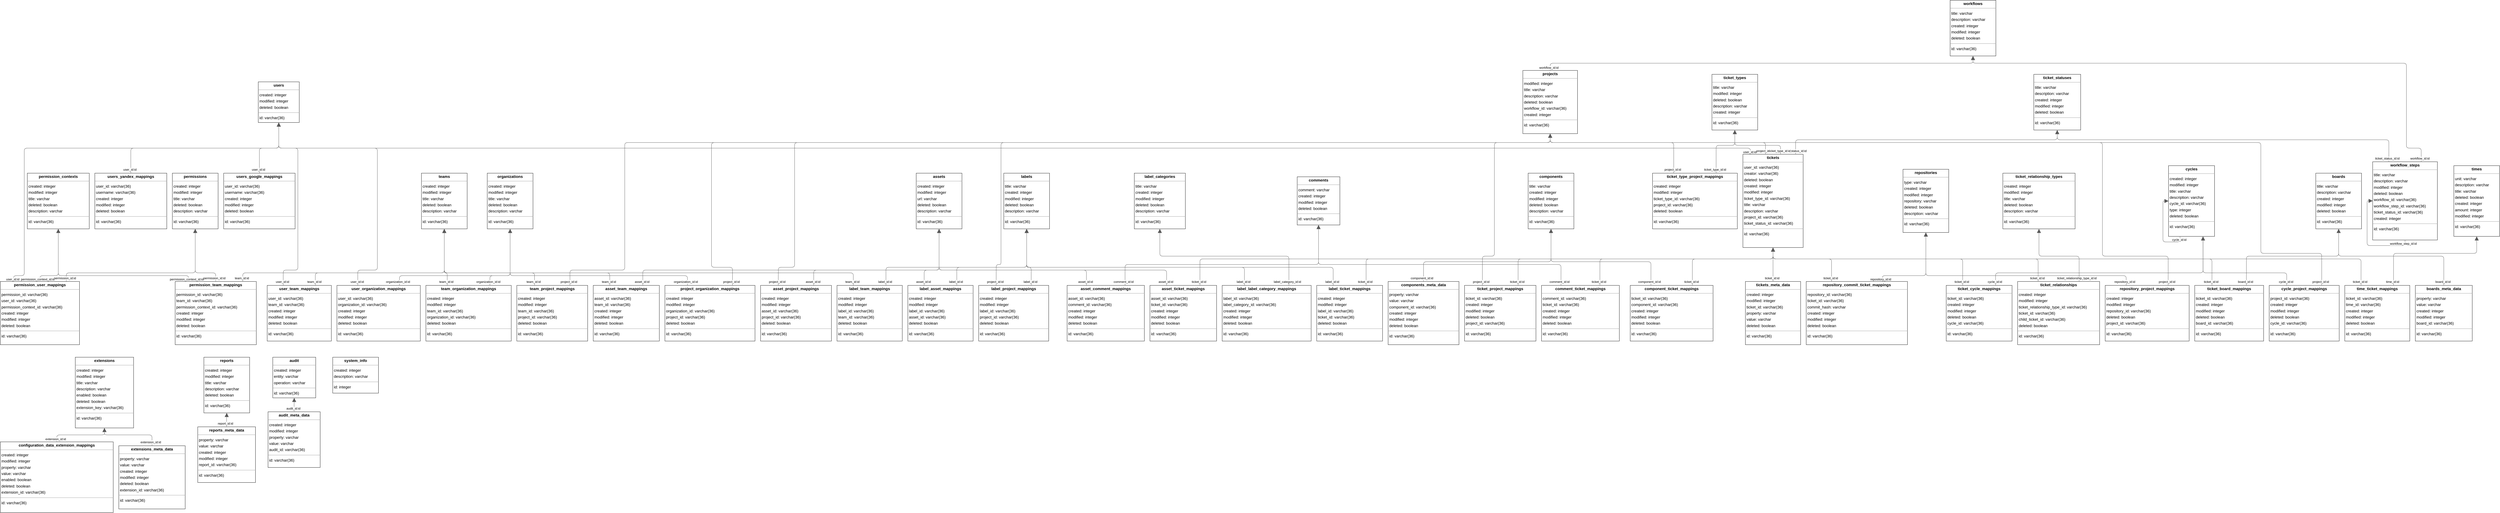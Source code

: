 <mxGraphModel dx="0" dy="0" grid="1" gridSize="10" guides="1" tooltips="1" connect="1" arrows="1" fold="1" page="0" pageScale="1" background="none" math="0" shadow="0">
  <root>
    <mxCell id="0" />
    <mxCell id="1" parent="0" />
    <mxCell id="node50" parent="1" vertex="1" value="&lt;p style=&quot;margin:0px;margin-top:4px;text-align:center;&quot;&gt;&lt;b&gt;asset_comment_mappings&lt;/b&gt;&lt;/p&gt;&lt;hr size=&quot;1&quot;/&gt;&lt;p style=&quot;margin:0 0 0 4px;line-height:1.6;&quot;&gt; asset_id: varchar(36)&lt;br/&gt; comment_id: varchar(36)&lt;br/&gt; created: integer&lt;br/&gt; modified: integer&lt;br/&gt; deleted: boolean&lt;/p&gt;&lt;hr size=&quot;1&quot;/&gt;&lt;p style=&quot;margin:0 0 0 4px;line-height:1.6;&quot;&gt; id: varchar(36)&lt;/p&gt;" style="verticalAlign=top;align=left;overflow=fill;fontSize=14;fontFamily=Helvetica;html=1;rounded=0;shadow=0;comic=0;labelBackgroundColor=none;strokeWidth=1;">
      <mxGeometry x="3622" y="856" width="277" height="200" as="geometry" />
    </mxCell>
    <mxCell id="node14" parent="1" vertex="1" value="&lt;p style=&quot;margin:0px;margin-top:4px;text-align:center;&quot;&gt;&lt;b&gt;asset_project_mappings&lt;/b&gt;&lt;/p&gt;&lt;hr size=&quot;1&quot;/&gt;&lt;p style=&quot;margin:0 0 0 4px;line-height:1.6;&quot;&gt; created: integer&lt;br/&gt; modified: integer&lt;br/&gt; asset_id: varchar(36)&lt;br/&gt; project_id: varchar(36)&lt;br/&gt; deleted: boolean&lt;/p&gt;&lt;hr size=&quot;1&quot;/&gt;&lt;p style=&quot;margin:0 0 0 4px;line-height:1.6;&quot;&gt; id: varchar(36)&lt;/p&gt;" style="verticalAlign=top;align=left;overflow=fill;fontSize=14;fontFamily=Helvetica;html=1;rounded=0;shadow=0;comic=0;labelBackgroundColor=none;strokeWidth=1;">
      <mxGeometry x="2523" y="856" width="254" height="200" as="geometry" />
    </mxCell>
    <mxCell id="node45" parent="1" vertex="1" value="&lt;p style=&quot;margin:0px;margin-top:4px;text-align:center;&quot;&gt;&lt;b&gt;asset_team_mappings&lt;/b&gt;&lt;/p&gt;&lt;hr size=&quot;1&quot;/&gt;&lt;p style=&quot;margin:0 0 0 4px;line-height:1.6;&quot;&gt; asset_id: varchar(36)&lt;br/&gt; team_id: varchar(36)&lt;br/&gt; created: integer&lt;br/&gt; modified: integer&lt;br/&gt; deleted: boolean&lt;/p&gt;&lt;hr size=&quot;1&quot;/&gt;&lt;p style=&quot;margin:0 0 0 4px;line-height:1.6;&quot;&gt; id: varchar(36)&lt;/p&gt;" style="verticalAlign=top;align=left;overflow=fill;fontSize=14;fontFamily=Helvetica;html=1;rounded=0;shadow=0;comic=0;labelBackgroundColor=none;strokeWidth=1;">
      <mxGeometry x="1923" y="856" width="237" height="200" as="geometry" />
    </mxCell>
    <mxCell id="node52" parent="1" vertex="1" value="&lt;p style=&quot;margin:0px;margin-top:4px;text-align:center;&quot;&gt;&lt;b&gt;asset_ticket_mappings&lt;/b&gt;&lt;/p&gt;&lt;hr size=&quot;1&quot;/&gt;&lt;p style=&quot;margin:0 0 0 4px;line-height:1.6;&quot;&gt; asset_id: varchar(36)&lt;br/&gt; ticket_id: varchar(36)&lt;br/&gt; created: integer&lt;br/&gt; modified: integer&lt;br/&gt; deleted: boolean&lt;/p&gt;&lt;hr size=&quot;1&quot;/&gt;&lt;p style=&quot;margin:0 0 0 4px;line-height:1.6;&quot;&gt; id: varchar(36)&lt;/p&gt;" style="verticalAlign=top;align=left;overflow=fill;fontSize=14;fontFamily=Helvetica;html=1;rounded=0;shadow=0;comic=0;labelBackgroundColor=none;strokeWidth=1;">
      <mxGeometry x="3919" y="856" width="239" height="200" as="geometry" />
    </mxCell>
    <mxCell id="node20" parent="1" vertex="1" value="&lt;p style=&quot;margin:0px;margin-top:4px;text-align:center;&quot;&gt;&lt;b&gt;assets&lt;/b&gt;&lt;/p&gt;&lt;hr size=&quot;1&quot;/&gt;&lt;p style=&quot;margin:0 0 0 4px;line-height:1.6;&quot;&gt; created: integer&lt;br/&gt; modified: integer&lt;br/&gt; url: varchar&lt;br/&gt; deleted: boolean&lt;br/&gt; description: varchar&lt;/p&gt;&lt;hr size=&quot;1&quot;/&gt;&lt;p style=&quot;margin:0 0 0 4px;line-height:1.6;&quot;&gt; id: varchar(36)&lt;/p&gt;" style="verticalAlign=top;align=left;overflow=fill;fontSize=14;fontFamily=Helvetica;html=1;rounded=0;shadow=0;comic=0;labelBackgroundColor=none;strokeWidth=1;">
      <mxGeometry x="3081" y="453" width="164" height="200" as="geometry" />
    </mxCell>
    <mxCell id="node51" parent="1" vertex="1" value="&lt;p style=&quot;margin:0px;margin-top:4px;text-align:center;&quot;&gt;&lt;b&gt;audit&lt;/b&gt;&lt;/p&gt;&lt;hr size=&quot;1&quot;/&gt;&lt;p style=&quot;margin:0 0 0 4px;line-height:1.6;&quot;&gt; created: integer&lt;br/&gt; entity: varchar&lt;br/&gt; operation: varchar&lt;/p&gt;&lt;hr size=&quot;1&quot;/&gt;&lt;p style=&quot;margin:0 0 0 4px;line-height:1.6;&quot;&gt; id: varchar(36)&lt;/p&gt;" style="verticalAlign=top;align=left;overflow=fill;fontSize=14;fontFamily=Helvetica;html=1;rounded=0;shadow=0;comic=0;labelBackgroundColor=none;strokeWidth=1;">
      <mxGeometry x="774" y="1114" width="154" height="146" as="geometry" />
    </mxCell>
    <mxCell id="node5" parent="1" vertex="1" value="&lt;p style=&quot;margin:0px;margin-top:4px;text-align:center;&quot;&gt;&lt;b&gt;audit_meta_data&lt;/b&gt;&lt;/p&gt;&lt;hr size=&quot;1&quot;/&gt;&lt;p style=&quot;margin:0 0 0 4px;line-height:1.6;&quot;&gt; created: integer&lt;br/&gt; modified: integer&lt;br/&gt; property: varchar&lt;br/&gt; value: varchar&lt;br/&gt; audit_id: varchar(36)&lt;/p&gt;&lt;hr size=&quot;1&quot;/&gt;&lt;p style=&quot;margin:0 0 0 4px;line-height:1.6;&quot;&gt; id: varchar(36)&lt;/p&gt;" style="verticalAlign=top;align=left;overflow=fill;fontSize=14;fontFamily=Helvetica;html=1;rounded=0;shadow=0;comic=0;labelBackgroundColor=none;strokeWidth=1;">
      <mxGeometry x="757" y="1310" width="187" height="200" as="geometry" />
    </mxCell>
    <mxCell id="node23" parent="1" vertex="1" value="&lt;p style=&quot;margin:0px;margin-top:4px;text-align:center;&quot;&gt;&lt;b&gt;boards&lt;/b&gt;&lt;/p&gt;&lt;hr size=&quot;1&quot;/&gt;&lt;p style=&quot;margin:0 0 0 4px;line-height:1.6;&quot;&gt; title: varchar&lt;br/&gt; description: varchar&lt;br/&gt; created: integer&lt;br/&gt; modified: integer&lt;br/&gt; deleted: boolean&lt;/p&gt;&lt;hr size=&quot;1&quot;/&gt;&lt;p style=&quot;margin:0 0 0 4px;line-height:1.6;&quot;&gt; id: varchar(36)&lt;/p&gt;" style="verticalAlign=top;align=left;overflow=fill;fontSize=14;fontFamily=Helvetica;html=1;rounded=0;shadow=0;comic=0;labelBackgroundColor=none;strokeWidth=1;">
      <mxGeometry x="8099" y="453" width="164" height="200" as="geometry" />
    </mxCell>
    <mxCell id="node37" parent="1" vertex="1" value="&lt;p style=&quot;margin:0px;margin-top:4px;text-align:center;&quot;&gt;&lt;b&gt;boards_meta_data&lt;/b&gt;&lt;/p&gt;&lt;hr size=&quot;1&quot;/&gt;&lt;p style=&quot;margin:0 0 0 4px;line-height:1.6;&quot;&gt; property: varchar&lt;br/&gt; value: varchar&lt;br/&gt; created: integer&lt;br/&gt; modified: integer&lt;br/&gt; board_id: varchar(36)&lt;/p&gt;&lt;hr size=&quot;1&quot;/&gt;&lt;p style=&quot;margin:0 0 0 4px;line-height:1.6;&quot;&gt; id: varchar(36)&lt;/p&gt;" style="verticalAlign=top;align=left;overflow=fill;fontSize=14;fontFamily=Helvetica;html=1;rounded=0;shadow=0;comic=0;labelBackgroundColor=none;strokeWidth=1;">
      <mxGeometry x="8456" y="856" width="204" height="200" as="geometry" />
    </mxCell>
    <mxCell id="node54" parent="1" vertex="1" value="&lt;p style=&quot;margin:0px;margin-top:4px;text-align:center;&quot;&gt;&lt;b&gt;comment_ticket_mappings&lt;/b&gt;&lt;/p&gt;&lt;hr size=&quot;1&quot;/&gt;&lt;p style=&quot;margin:0 0 0 4px;line-height:1.6;&quot;&gt; comment_id: varchar(36)&lt;br/&gt; ticket_id: varchar(36)&lt;br/&gt; created: integer&lt;br/&gt; modified: integer&lt;br/&gt; deleted: boolean&lt;/p&gt;&lt;hr size=&quot;1&quot;/&gt;&lt;p style=&quot;margin:0 0 0 4px;line-height:1.6;&quot;&gt; id: varchar(36)&lt;/p&gt;" style="verticalAlign=top;align=left;overflow=fill;fontSize=14;fontFamily=Helvetica;html=1;rounded=0;shadow=0;comic=0;labelBackgroundColor=none;strokeWidth=1;">
      <mxGeometry x="5323" y="856" width="279" height="200" as="geometry" />
    </mxCell>
    <mxCell id="node58" parent="1" vertex="1" value="&lt;p style=&quot;margin:0px;margin-top:4px;text-align:center;&quot;&gt;&lt;b&gt;comments&lt;/b&gt;&lt;/p&gt;&lt;hr size=&quot;1&quot;/&gt;&lt;p style=&quot;margin:0 0 0 4px;line-height:1.6;&quot;&gt; comment: varchar&lt;br/&gt; created: integer&lt;br/&gt; modified: integer&lt;br/&gt; deleted: boolean&lt;/p&gt;&lt;hr size=&quot;1&quot;/&gt;&lt;p style=&quot;margin:0 0 0 4px;line-height:1.6;&quot;&gt; id: varchar(36)&lt;/p&gt;" style="verticalAlign=top;align=left;overflow=fill;fontSize=14;fontFamily=Helvetica;html=1;rounded=0;shadow=0;comic=0;labelBackgroundColor=none;strokeWidth=1;">
      <mxGeometry x="4447" y="466" width="153" height="173" as="geometry" />
    </mxCell>
    <mxCell id="node0" parent="1" vertex="1" value="&lt;p style=&quot;margin:0px;margin-top:4px;text-align:center;&quot;&gt;&lt;b&gt;component_ticket_mappings&lt;/b&gt;&lt;/p&gt;&lt;hr size=&quot;1&quot;/&gt;&lt;p style=&quot;margin:0 0 0 4px;line-height:1.6;&quot;&gt; ticket_id: varchar(36)&lt;br/&gt; component_id: varchar(36)&lt;br/&gt; created: integer&lt;br/&gt; modified: integer&lt;br/&gt; deleted: boolean&lt;/p&gt;&lt;hr size=&quot;1&quot;/&gt;&lt;p style=&quot;margin:0 0 0 4px;line-height:1.6;&quot;&gt; id: varchar(36)&lt;/p&gt;" style="verticalAlign=top;align=left;overflow=fill;fontSize=14;fontFamily=Helvetica;html=1;rounded=0;shadow=0;comic=0;labelBackgroundColor=none;strokeWidth=1;">
      <mxGeometry x="5641" y="856" width="297" height="200" as="geometry" />
    </mxCell>
    <mxCell id="node55" parent="1" vertex="1" value="&lt;p style=&quot;margin:0px;margin-top:4px;text-align:center;&quot;&gt;&lt;b&gt;components&lt;/b&gt;&lt;/p&gt;&lt;hr size=&quot;1&quot;/&gt;&lt;p style=&quot;margin:0 0 0 4px;line-height:1.6;&quot;&gt; title: varchar&lt;br/&gt; created: integer&lt;br/&gt; modified: integer&lt;br/&gt; deleted: boolean&lt;br/&gt; description: varchar&lt;/p&gt;&lt;hr size=&quot;1&quot;/&gt;&lt;p style=&quot;margin:0 0 0 4px;line-height:1.6;&quot;&gt; id: varchar(36)&lt;/p&gt;" style="verticalAlign=top;align=left;overflow=fill;fontSize=14;fontFamily=Helvetica;html=1;rounded=0;shadow=0;comic=0;labelBackgroundColor=none;strokeWidth=1;">
      <mxGeometry x="5275" y="453" width="164" height="200" as="geometry" />
    </mxCell>
    <mxCell id="node32" parent="1" vertex="1" value="&lt;p style=&quot;margin:0px;margin-top:4px;text-align:center;&quot;&gt;&lt;b&gt;components_meta_data&lt;/b&gt;&lt;/p&gt;&lt;hr size=&quot;1&quot;/&gt;&lt;p style=&quot;margin:0 0 0 4px;line-height:1.6;&quot;&gt; property: varchar&lt;br/&gt; value: varchar&lt;br/&gt; component_id: varchar(36)&lt;br/&gt; created: integer&lt;br/&gt; modified: integer&lt;br/&gt; deleted: boolean&lt;/p&gt;&lt;hr size=&quot;1&quot;/&gt;&lt;p style=&quot;margin:0 0 0 4px;line-height:1.6;&quot;&gt; id: varchar(36)&lt;/p&gt;" style="verticalAlign=top;align=left;overflow=fill;fontSize=14;fontFamily=Helvetica;html=1;rounded=0;shadow=0;comic=0;labelBackgroundColor=none;strokeWidth=1;">
      <mxGeometry x="4773" y="842" width="254" height="227" as="geometry" />
    </mxCell>
    <mxCell id="node26" parent="1" vertex="1" value="&lt;p style=&quot;margin:0px;margin-top:4px;text-align:center;&quot;&gt;&lt;b&gt;configuration_data_extension_mappings&lt;/b&gt;&lt;/p&gt;&lt;hr size=&quot;1&quot;/&gt;&lt;p style=&quot;margin:0 0 0 4px;line-height:1.6;&quot;&gt; created: integer&lt;br/&gt; modified: integer&lt;br/&gt; property: varchar&lt;br/&gt; value: varchar&lt;br/&gt; enabled: boolean&lt;br/&gt; deleted: boolean&lt;br/&gt; extension_id: varchar(36)&lt;/p&gt;&lt;hr size=&quot;1&quot;/&gt;&lt;p style=&quot;margin:0 0 0 4px;line-height:1.6;&quot;&gt; id: varchar(36)&lt;/p&gt;" style="verticalAlign=top;align=left;overflow=fill;fontSize=14;fontFamily=Helvetica;html=1;rounded=0;shadow=0;comic=0;labelBackgroundColor=none;strokeWidth=1;">
      <mxGeometry x="-203" y="1418" width="405" height="254" as="geometry" />
    </mxCell>
    <mxCell id="node49" parent="1" vertex="1" value="&lt;p style=&quot;margin:0px;margin-top:4px;text-align:center;&quot;&gt;&lt;b&gt;cycle_project_mappings&lt;/b&gt;&lt;/p&gt;&lt;hr size=&quot;1&quot;/&gt;&lt;p style=&quot;margin:0 0 0 4px;line-height:1.6;&quot;&gt; project_id: varchar(36)&lt;br/&gt; created: integer&lt;br/&gt; modified: integer&lt;br/&gt; deleted: boolean&lt;br/&gt; cycle_id: varchar(36)&lt;/p&gt;&lt;hr size=&quot;1&quot;/&gt;&lt;p style=&quot;margin:0 0 0 4px;line-height:1.6;&quot;&gt; id: varchar(36)&lt;/p&gt;" style="verticalAlign=top;align=left;overflow=fill;fontSize=14;fontFamily=Helvetica;html=1;rounded=0;shadow=0;comic=0;labelBackgroundColor=none;strokeWidth=1;">
      <mxGeometry x="7932" y="856" width="251" height="200" as="geometry" />
    </mxCell>
    <mxCell id="node53" parent="1" vertex="1" value="&lt;p style=&quot;margin:0px;margin-top:4px;text-align:center;&quot;&gt;&lt;b&gt;cycles&lt;/b&gt;&lt;/p&gt;&lt;hr size=&quot;1&quot;/&gt;&lt;p style=&quot;margin:0 0 0 4px;line-height:1.6;&quot;&gt; created: integer&lt;br/&gt; modified: integer&lt;br/&gt; title: varchar&lt;br/&gt; description: varchar&lt;br/&gt; cycle_id: varchar(36)&lt;br/&gt; type: integer&lt;br/&gt; deleted: boolean&lt;/p&gt;&lt;hr size=&quot;1&quot;/&gt;&lt;p style=&quot;margin:0 0 0 4px;line-height:1.6;&quot;&gt; id: varchar(36)&lt;/p&gt;" style="verticalAlign=top;align=left;overflow=fill;fontSize=14;fontFamily=Helvetica;html=1;rounded=0;shadow=0;comic=0;labelBackgroundColor=none;strokeWidth=1;">
      <mxGeometry x="7571" y="426" width="165" height="254" as="geometry" />
    </mxCell>
    <mxCell id="node16" parent="1" vertex="1" value="&lt;p style=&quot;margin:0px;margin-top:4px;text-align:center;&quot;&gt;&lt;b&gt;extensions&lt;/b&gt;&lt;/p&gt;&lt;hr size=&quot;1&quot;/&gt;&lt;p style=&quot;margin:0 0 0 4px;line-height:1.6;&quot;&gt; created: integer&lt;br/&gt; modified: integer&lt;br/&gt; title: varchar&lt;br/&gt; description: varchar&lt;br/&gt; enabled: boolean&lt;br/&gt; deleted: boolean&lt;br/&gt; extension_key: varchar(36)&lt;/p&gt;&lt;hr size=&quot;1&quot;/&gt;&lt;p style=&quot;margin:0 0 0 4px;line-height:1.6;&quot;&gt; id: varchar(36)&lt;/p&gt;" style="verticalAlign=top;align=left;overflow=fill;fontSize=14;fontFamily=Helvetica;html=1;rounded=0;shadow=0;comic=0;labelBackgroundColor=none;strokeWidth=1;">
      <mxGeometry x="66" y="1114" width="209" height="254" as="geometry" />
    </mxCell>
    <mxCell id="node43" parent="1" vertex="1" value="&lt;p style=&quot;margin:0px;margin-top:4px;text-align:center;&quot;&gt;&lt;b&gt;extensions_meta_data&lt;/b&gt;&lt;/p&gt;&lt;hr size=&quot;1&quot;/&gt;&lt;p style=&quot;margin:0 0 0 4px;line-height:1.6;&quot;&gt; property: varchar&lt;br/&gt; value: varchar&lt;br/&gt; created: integer&lt;br/&gt; modified: integer&lt;br/&gt; deleted: boolean&lt;br/&gt; extension_id: varchar(36)&lt;/p&gt;&lt;hr size=&quot;1&quot;/&gt;&lt;p style=&quot;margin:0 0 0 4px;line-height:1.6;&quot;&gt; id: varchar(36)&lt;/p&gt;" style="verticalAlign=top;align=left;overflow=fill;fontSize=14;fontFamily=Helvetica;html=1;rounded=0;shadow=0;comic=0;labelBackgroundColor=none;strokeWidth=1;">
      <mxGeometry x="222" y="1432" width="238" height="227" as="geometry" />
    </mxCell>
    <mxCell id="node1" parent="1" vertex="1" value="&lt;p style=&quot;margin:0px;margin-top:4px;text-align:center;&quot;&gt;&lt;b&gt;label_asset_mappings&lt;/b&gt;&lt;/p&gt;&lt;hr size=&quot;1&quot;/&gt;&lt;p style=&quot;margin:0 0 0 4px;line-height:1.6;&quot;&gt; created: integer&lt;br/&gt; modified: integer&lt;br/&gt; label_id: varchar(36)&lt;br/&gt; asset_id: varchar(36)&lt;br/&gt; deleted: boolean&lt;/p&gt;&lt;hr size=&quot;1&quot;/&gt;&lt;p style=&quot;margin:0 0 0 4px;line-height:1.6;&quot;&gt; id: varchar(36)&lt;/p&gt;" style="verticalAlign=top;align=left;overflow=fill;fontSize=14;fontFamily=Helvetica;html=1;rounded=0;shadow=0;comic=0;labelBackgroundColor=none;strokeWidth=1;">
      <mxGeometry x="3051" y="856" width="234" height="200" as="geometry" />
    </mxCell>
    <mxCell id="node59" parent="1" vertex="1" value="&lt;p style=&quot;margin:0px;margin-top:4px;text-align:center;&quot;&gt;&lt;b&gt;label_categories&lt;/b&gt;&lt;/p&gt;&lt;hr size=&quot;1&quot;/&gt;&lt;p style=&quot;margin:0 0 0 4px;line-height:1.6;&quot;&gt; title: varchar&lt;br/&gt; created: integer&lt;br/&gt; modified: integer&lt;br/&gt; deleted: boolean&lt;br/&gt; description: varchar&lt;/p&gt;&lt;hr size=&quot;1&quot;/&gt;&lt;p style=&quot;margin:0 0 0 4px;line-height:1.6;&quot;&gt; id: varchar(36)&lt;/p&gt;" style="verticalAlign=top;align=left;overflow=fill;fontSize=14;fontFamily=Helvetica;html=1;rounded=0;shadow=0;comic=0;labelBackgroundColor=none;strokeWidth=1;">
      <mxGeometry x="3863" y="453" width="183" height="200" as="geometry" />
    </mxCell>
    <mxCell id="node25" parent="1" vertex="1" value="&lt;p style=&quot;margin:0px;margin-top:4px;text-align:center;&quot;&gt;&lt;b&gt;label_label_category_mappings&lt;/b&gt;&lt;/p&gt;&lt;hr size=&quot;1&quot;/&gt;&lt;p style=&quot;margin:0 0 0 4px;line-height:1.6;&quot;&gt; label_id: varchar(36)&lt;br/&gt; label_category_id: varchar(36)&lt;br/&gt; created: integer&lt;br/&gt; modified: integer&lt;br/&gt; deleted: boolean&lt;/p&gt;&lt;hr size=&quot;1&quot;/&gt;&lt;p style=&quot;margin:0 0 0 4px;line-height:1.6;&quot;&gt; id: varchar(36)&lt;/p&gt;" style="verticalAlign=top;align=left;overflow=fill;fontSize=14;fontFamily=Helvetica;html=1;rounded=0;shadow=0;comic=0;labelBackgroundColor=none;strokeWidth=1;">
      <mxGeometry x="4178" y="856" width="319" height="200" as="geometry" />
    </mxCell>
    <mxCell id="node21" parent="1" vertex="1" value="&lt;p style=&quot;margin:0px;margin-top:4px;text-align:center;&quot;&gt;&lt;b&gt;label_project_mappings&lt;/b&gt;&lt;/p&gt;&lt;hr size=&quot;1&quot;/&gt;&lt;p style=&quot;margin:0 0 0 4px;line-height:1.6;&quot;&gt; created: integer&lt;br/&gt; modified: integer&lt;br/&gt; label_id: varchar(36)&lt;br/&gt; project_id: varchar(36)&lt;br/&gt; deleted: boolean&lt;/p&gt;&lt;hr size=&quot;1&quot;/&gt;&lt;p style=&quot;margin:0 0 0 4px;line-height:1.6;&quot;&gt; id: varchar(36)&lt;/p&gt;" style="verticalAlign=top;align=left;overflow=fill;fontSize=14;fontFamily=Helvetica;html=1;rounded=0;shadow=0;comic=0;labelBackgroundColor=none;strokeWidth=1;">
      <mxGeometry x="3305" y="856" width="251" height="200" as="geometry" />
    </mxCell>
    <mxCell id="node60" parent="1" vertex="1" value="&lt;p style=&quot;margin:0px;margin-top:4px;text-align:center;&quot;&gt;&lt;b&gt;label_team_mappings&lt;/b&gt;&lt;/p&gt;&lt;hr size=&quot;1&quot;/&gt;&lt;p style=&quot;margin:0 0 0 4px;line-height:1.6;&quot;&gt; created: integer&lt;br/&gt; modified: integer&lt;br/&gt; label_id: varchar(36)&lt;br/&gt; team_id: varchar(36)&lt;br/&gt; deleted: boolean&lt;/p&gt;&lt;hr size=&quot;1&quot;/&gt;&lt;p style=&quot;margin:0 0 0 4px;line-height:1.6;&quot;&gt; id: varchar(36)&lt;/p&gt;" style="verticalAlign=top;align=left;overflow=fill;fontSize=14;fontFamily=Helvetica;html=1;rounded=0;shadow=0;comic=0;labelBackgroundColor=none;strokeWidth=1;">
      <mxGeometry x="2797" y="856" width="234" height="200" as="geometry" />
    </mxCell>
    <mxCell id="node44" parent="1" vertex="1" value="&lt;p style=&quot;margin:0px;margin-top:4px;text-align:center;&quot;&gt;&lt;b&gt;label_ticket_mappings&lt;/b&gt;&lt;/p&gt;&lt;hr size=&quot;1&quot;/&gt;&lt;p style=&quot;margin:0 0 0 4px;line-height:1.6;&quot;&gt; created: integer&lt;br/&gt; modified: integer&lt;br/&gt; label_id: varchar(36)&lt;br/&gt; ticket_id: varchar(36)&lt;br/&gt; deleted: boolean&lt;/p&gt;&lt;hr size=&quot;1&quot;/&gt;&lt;p style=&quot;margin:0 0 0 4px;line-height:1.6;&quot;&gt; id: varchar(36)&lt;/p&gt;" style="verticalAlign=top;align=left;overflow=fill;fontSize=14;fontFamily=Helvetica;html=1;rounded=0;shadow=0;comic=0;labelBackgroundColor=none;strokeWidth=1;">
      <mxGeometry x="4517" y="856" width="236" height="200" as="geometry" />
    </mxCell>
    <mxCell id="node31" parent="1" vertex="1" value="&lt;p style=&quot;margin:0px;margin-top:4px;text-align:center;&quot;&gt;&lt;b&gt;labels&lt;/b&gt;&lt;/p&gt;&lt;hr size=&quot;1&quot;/&gt;&lt;p style=&quot;margin:0 0 0 4px;line-height:1.6;&quot;&gt; title: varchar&lt;br/&gt; created: integer&lt;br/&gt; modified: integer&lt;br/&gt; deleted: boolean&lt;br/&gt; description: varchar&lt;/p&gt;&lt;hr size=&quot;1&quot;/&gt;&lt;p style=&quot;margin:0 0 0 4px;line-height:1.6;&quot;&gt; id: varchar(36)&lt;/p&gt;" style="verticalAlign=top;align=left;overflow=fill;fontSize=14;fontFamily=Helvetica;html=1;rounded=0;shadow=0;comic=0;labelBackgroundColor=none;strokeWidth=1;">
      <mxGeometry x="3395" y="453" width="164" height="200" as="geometry" />
    </mxCell>
    <mxCell id="node6" parent="1" vertex="1" value="&lt;p style=&quot;margin:0px;margin-top:4px;text-align:center;&quot;&gt;&lt;b&gt;organizations&lt;/b&gt;&lt;/p&gt;&lt;hr size=&quot;1&quot;/&gt;&lt;p style=&quot;margin:0 0 0 4px;line-height:1.6;&quot;&gt; created: integer&lt;br/&gt; modified: integer&lt;br/&gt; title: varchar&lt;br/&gt; deleted: boolean&lt;br/&gt; description: varchar&lt;/p&gt;&lt;hr size=&quot;1&quot;/&gt;&lt;p style=&quot;margin:0 0 0 4px;line-height:1.6;&quot;&gt; id: varchar(36)&lt;/p&gt;" style="verticalAlign=top;align=left;overflow=fill;fontSize=14;fontFamily=Helvetica;html=1;rounded=0;shadow=0;comic=0;labelBackgroundColor=none;strokeWidth=1;">
      <mxGeometry x="1543" y="453" width="164" height="200" as="geometry" />
    </mxCell>
    <mxCell id="node4" parent="1" vertex="1" value="&lt;p style=&quot;margin:0px;margin-top:4px;text-align:center;&quot;&gt;&lt;b&gt;permission_contexts&lt;/b&gt;&lt;/p&gt;&lt;hr size=&quot;1&quot;/&gt;&lt;p style=&quot;margin:0 0 0 4px;line-height:1.6;&quot;&gt; created: integer&lt;br/&gt; modified: integer&lt;br/&gt; title: varchar&lt;br/&gt; deleted: boolean&lt;br/&gt; description: varchar&lt;/p&gt;&lt;hr size=&quot;1&quot;/&gt;&lt;p style=&quot;margin:0 0 0 4px;line-height:1.6;&quot;&gt; id: varchar(36)&lt;/p&gt;" style="verticalAlign=top;align=left;overflow=fill;fontSize=14;fontFamily=Helvetica;html=1;rounded=0;shadow=0;comic=0;labelBackgroundColor=none;strokeWidth=1;">
      <mxGeometry x="-106" y="453" width="222" height="200" as="geometry" />
    </mxCell>
    <mxCell id="node42" parent="1" vertex="1" value="&lt;p style=&quot;margin:0px;margin-top:4px;text-align:center;&quot;&gt;&lt;b&gt;permission_team_mappings&lt;/b&gt;&lt;/p&gt;&lt;hr size=&quot;1&quot;/&gt;&lt;p style=&quot;margin:0 0 0 4px;line-height:1.6;&quot;&gt; permission_id: varchar(36)&lt;br/&gt; team_id: varchar(36)&lt;br/&gt; permission_context_id: varchar(36)&lt;br/&gt; created: integer&lt;br/&gt; modified: integer&lt;br/&gt; deleted: boolean&lt;/p&gt;&lt;hr size=&quot;1&quot;/&gt;&lt;p style=&quot;margin:0 0 0 4px;line-height:1.6;&quot;&gt; id: varchar(36)&lt;/p&gt;" style="verticalAlign=top;align=left;overflow=fill;fontSize=14;fontFamily=Helvetica;html=1;rounded=0;shadow=0;comic=0;labelBackgroundColor=none;strokeWidth=1;">
      <mxGeometry x="424" y="842" width="291" height="227" as="geometry" />
    </mxCell>
    <mxCell id="node41" parent="1" vertex="1" value="&lt;p style=&quot;margin:0px;margin-top:4px;text-align:center;&quot;&gt;&lt;b&gt;permission_user_mappings&lt;/b&gt;&lt;/p&gt;&lt;hr size=&quot;1&quot;/&gt;&lt;p style=&quot;margin:0 0 0 4px;line-height:1.6;&quot;&gt; permission_id: varchar(36)&lt;br/&gt; user_id: varchar(36)&lt;br/&gt; permission_context_id: varchar(36)&lt;br/&gt; created: integer&lt;br/&gt; modified: integer&lt;br/&gt; deleted: boolean&lt;/p&gt;&lt;hr size=&quot;1&quot;/&gt;&lt;p style=&quot;margin:0 0 0 4px;line-height:1.6;&quot;&gt; id: varchar(36)&lt;/p&gt;" style="verticalAlign=top;align=left;overflow=fill;fontSize=14;fontFamily=Helvetica;html=1;rounded=0;shadow=0;comic=0;labelBackgroundColor=none;strokeWidth=1;">
      <mxGeometry x="-203" y="842" width="284" height="227" as="geometry" />
    </mxCell>
    <mxCell id="node9" parent="1" vertex="1" value="&lt;p style=&quot;margin:0px;margin-top:4px;text-align:center;&quot;&gt;&lt;b&gt;permissions&lt;/b&gt;&lt;/p&gt;&lt;hr size=&quot;1&quot;/&gt;&lt;p style=&quot;margin:0 0 0 4px;line-height:1.6;&quot;&gt; created: integer&lt;br/&gt; modified: integer&lt;br/&gt; title: varchar&lt;br/&gt; deleted: boolean&lt;br/&gt; description: varchar&lt;/p&gt;&lt;hr size=&quot;1&quot;/&gt;&lt;p style=&quot;margin:0 0 0 4px;line-height:1.6;&quot;&gt; id: varchar(36)&lt;/p&gt;" style="verticalAlign=top;align=left;overflow=fill;fontSize=14;fontFamily=Helvetica;html=1;rounded=0;shadow=0;comic=0;labelBackgroundColor=none;strokeWidth=1;">
      <mxGeometry x="414" y="453" width="164" height="200" as="geometry" />
    </mxCell>
    <mxCell id="node39" parent="1" vertex="1" value="&lt;p style=&quot;margin:0px;margin-top:4px;text-align:center;&quot;&gt;&lt;b&gt;project_organization_mappings&lt;/b&gt;&lt;/p&gt;&lt;hr size=&quot;1&quot;/&gt;&lt;p style=&quot;margin:0 0 0 4px;line-height:1.6;&quot;&gt; created: integer&lt;br/&gt; modified: integer&lt;br/&gt; organization_id: varchar(36)&lt;br/&gt; project_id: varchar(36)&lt;br/&gt; deleted: boolean&lt;/p&gt;&lt;hr size=&quot;1&quot;/&gt;&lt;p style=&quot;margin:0 0 0 4px;line-height:1.6;&quot;&gt; id: varchar(36)&lt;/p&gt;" style="verticalAlign=top;align=left;overflow=fill;fontSize=14;fontFamily=Helvetica;html=1;rounded=0;shadow=0;comic=0;labelBackgroundColor=none;strokeWidth=1;">
      <mxGeometry x="2180" y="856" width="323" height="200" as="geometry" />
    </mxCell>
    <mxCell id="node24" parent="1" vertex="1" value="&lt;p style=&quot;margin:0px;margin-top:4px;text-align:center;&quot;&gt;&lt;b&gt;projects&lt;/b&gt;&lt;/p&gt;&lt;hr size=&quot;1&quot;/&gt;&lt;p style=&quot;margin:0 0 0 4px;line-height:1.6;&quot;&gt; modified: integer&lt;br/&gt; title: varchar&lt;br/&gt; description: varchar&lt;br/&gt; deleted: boolean&lt;br/&gt; workflow_id: varchar(36)&lt;br/&gt; created: integer&lt;/p&gt;&lt;hr size=&quot;1&quot;/&gt;&lt;p style=&quot;margin:0 0 0 4px;line-height:1.6;&quot;&gt; id: varchar(36)&lt;/p&gt;" style="verticalAlign=top;align=left;overflow=fill;fontSize=14;fontFamily=Helvetica;html=1;rounded=0;shadow=0;comic=0;labelBackgroundColor=none;strokeWidth=1;">
      <mxGeometry x="5256" y="84" width="196" height="227" as="geometry" />
    </mxCell>
    <mxCell id="node47" parent="1" vertex="1" value="&lt;p style=&quot;margin:0px;margin-top:4px;text-align:center;&quot;&gt;&lt;b&gt;reports&lt;/b&gt;&lt;/p&gt;&lt;hr size=&quot;1&quot;/&gt;&lt;p style=&quot;margin:0 0 0 4px;line-height:1.6;&quot;&gt; created: integer&lt;br/&gt; modified: integer&lt;br/&gt; title: varchar&lt;br/&gt; description: varchar&lt;br/&gt; deleted: boolean&lt;/p&gt;&lt;hr size=&quot;1&quot;/&gt;&lt;p style=&quot;margin:0 0 0 4px;line-height:1.6;&quot;&gt; id: varchar(36)&lt;/p&gt;" style="verticalAlign=top;align=left;overflow=fill;fontSize=14;fontFamily=Helvetica;html=1;rounded=0;shadow=0;comic=0;labelBackgroundColor=none;strokeWidth=1;">
      <mxGeometry x="527" y="1114" width="164" height="200" as="geometry" />
    </mxCell>
    <mxCell id="node15" parent="1" vertex="1" value="&lt;p style=&quot;margin:0px;margin-top:4px;text-align:center;&quot;&gt;&lt;b&gt;reports_meta_data&lt;/b&gt;&lt;/p&gt;&lt;hr size=&quot;1&quot;/&gt;&lt;p style=&quot;margin:0 0 0 4px;line-height:1.6;&quot;&gt; property: varchar&lt;br/&gt; value: varchar&lt;br/&gt; created: integer&lt;br/&gt; modified: integer&lt;br/&gt; report_id: varchar(36)&lt;/p&gt;&lt;hr size=&quot;1&quot;/&gt;&lt;p style=&quot;margin:0 0 0 4px;line-height:1.6;&quot;&gt; id: varchar(36)&lt;/p&gt;" style="verticalAlign=top;align=left;overflow=fill;fontSize=14;fontFamily=Helvetica;html=1;rounded=0;shadow=0;comic=0;labelBackgroundColor=none;strokeWidth=1;">
      <mxGeometry x="505" y="1364" width="207" height="200" as="geometry" />
    </mxCell>
    <mxCell id="node18" parent="1" vertex="1" value="&lt;p style=&quot;margin:0px;margin-top:4px;text-align:center;&quot;&gt;&lt;b&gt;repositories&lt;/b&gt;&lt;/p&gt;&lt;hr size=&quot;1&quot;/&gt;&lt;p style=&quot;margin:0 0 0 4px;line-height:1.6;&quot;&gt; type: varchar&lt;br/&gt; created: integer&lt;br/&gt; modified: integer&lt;br/&gt; repository: varchar&lt;br/&gt; deleted: boolean&lt;br/&gt; description: varchar&lt;/p&gt;&lt;hr size=&quot;1&quot;/&gt;&lt;p style=&quot;margin:0 0 0 4px;line-height:1.6;&quot;&gt; id: varchar(36)&lt;/p&gt;" style="verticalAlign=top;align=left;overflow=fill;fontSize=14;fontFamily=Helvetica;html=1;rounded=0;shadow=0;comic=0;labelBackgroundColor=none;strokeWidth=1;">
      <mxGeometry x="6619" y="439" width="164" height="227" as="geometry" />
    </mxCell>
    <mxCell id="node36" parent="1" vertex="1" value="&lt;p style=&quot;margin:0px;margin-top:4px;text-align:center;&quot;&gt;&lt;b&gt;repository_commit_ticket_mappings&lt;/b&gt;&lt;/p&gt;&lt;hr size=&quot;1&quot;/&gt;&lt;p style=&quot;margin:0 0 0 4px;line-height:1.6;&quot;&gt; repository_id: varchar(36)&lt;br/&gt; ticket_id: varchar(36)&lt;br/&gt; commit_hash: varchar&lt;br/&gt; created: integer&lt;br/&gt; modified: integer&lt;br/&gt; deleted: boolean&lt;/p&gt;&lt;hr size=&quot;1&quot;/&gt;&lt;p style=&quot;margin:0 0 0 4px;line-height:1.6;&quot;&gt; id: varchar(36)&lt;/p&gt;" style="verticalAlign=top;align=left;overflow=fill;fontSize=14;fontFamily=Helvetica;html=1;rounded=0;shadow=0;comic=0;labelBackgroundColor=none;strokeWidth=1;">
      <mxGeometry x="6272" y="842" width="363" height="227" as="geometry" />
    </mxCell>
    <mxCell id="node38" parent="1" vertex="1" value="&lt;p style=&quot;margin:0px;margin-top:4px;text-align:center;&quot;&gt;&lt;b&gt;repository_project_mappings&lt;/b&gt;&lt;/p&gt;&lt;hr size=&quot;1&quot;/&gt;&lt;p style=&quot;margin:0 0 0 4px;line-height:1.6;&quot;&gt; created: integer&lt;br/&gt; modified: integer&lt;br/&gt; repository_id: varchar(36)&lt;br/&gt; deleted: boolean&lt;br/&gt; project_id: varchar(36)&lt;/p&gt;&lt;hr size=&quot;1&quot;/&gt;&lt;p style=&quot;margin:0 0 0 4px;line-height:1.6;&quot;&gt; id: varchar(36)&lt;/p&gt;" style="verticalAlign=top;align=left;overflow=fill;fontSize=14;fontFamily=Helvetica;html=1;rounded=0;shadow=0;comic=0;labelBackgroundColor=none;strokeWidth=1;">
      <mxGeometry x="7344" y="856" width="301" height="200" as="geometry" />
    </mxCell>
    <mxCell id="node10" parent="1" vertex="1" value="&lt;p style=&quot;margin:0px;margin-top:4px;text-align:center;&quot;&gt;&lt;b&gt;system_info&lt;/b&gt;&lt;/p&gt;&lt;hr size=&quot;1&quot;/&gt;&lt;p style=&quot;margin:0 0 0 4px;line-height:1.6;&quot;&gt; created: integer&lt;br/&gt; description: varchar&lt;/p&gt;&lt;hr size=&quot;1&quot;/&gt;&lt;p style=&quot;margin:0 0 0 4px;line-height:1.6;&quot;&gt; id: integer&lt;/p&gt;" style="verticalAlign=top;align=left;overflow=fill;fontSize=14;fontFamily=Helvetica;html=1;rounded=0;shadow=0;comic=0;labelBackgroundColor=none;strokeWidth=1;">
      <mxGeometry x="989" y="1114" width="164" height="129" as="geometry" />
    </mxCell>
    <mxCell id="node46" parent="1" vertex="1" value="&lt;p style=&quot;margin:0px;margin-top:4px;text-align:center;&quot;&gt;&lt;b&gt;team_organization_mappings&lt;/b&gt;&lt;/p&gt;&lt;hr size=&quot;1&quot;/&gt;&lt;p style=&quot;margin:0 0 0 4px;line-height:1.6;&quot;&gt; created: integer&lt;br/&gt; modified: integer&lt;br/&gt; team_id: varchar(36)&lt;br/&gt; organization_id: varchar(36)&lt;br/&gt; deleted: boolean&lt;/p&gt;&lt;hr size=&quot;1&quot;/&gt;&lt;p style=&quot;margin:0 0 0 4px;line-height:1.6;&quot;&gt; id: varchar(36)&lt;/p&gt;" style="verticalAlign=top;align=left;overflow=fill;fontSize=14;fontFamily=Helvetica;html=1;rounded=0;shadow=0;comic=0;labelBackgroundColor=none;strokeWidth=1;">
      <mxGeometry x="1323" y="856" width="306" height="200" as="geometry" />
    </mxCell>
    <mxCell id="node22" parent="1" vertex="1" value="&lt;p style=&quot;margin:0px;margin-top:4px;text-align:center;&quot;&gt;&lt;b&gt;team_project_mappings&lt;/b&gt;&lt;/p&gt;&lt;hr size=&quot;1&quot;/&gt;&lt;p style=&quot;margin:0 0 0 4px;line-height:1.6;&quot;&gt; created: integer&lt;br/&gt; modified: integer&lt;br/&gt; team_id: varchar(36)&lt;br/&gt; project_id: varchar(36)&lt;br/&gt; deleted: boolean&lt;/p&gt;&lt;hr size=&quot;1&quot;/&gt;&lt;p style=&quot;margin:0 0 0 4px;line-height:1.6;&quot;&gt; id: varchar(36)&lt;/p&gt;" style="verticalAlign=top;align=left;overflow=fill;fontSize=14;fontFamily=Helvetica;html=1;rounded=0;shadow=0;comic=0;labelBackgroundColor=none;strokeWidth=1;">
      <mxGeometry x="1649" y="856" width="254" height="200" as="geometry" />
    </mxCell>
    <mxCell id="node2" parent="1" vertex="1" value="&lt;p style=&quot;margin:0px;margin-top:4px;text-align:center;&quot;&gt;&lt;b&gt;teams&lt;/b&gt;&lt;/p&gt;&lt;hr size=&quot;1&quot;/&gt;&lt;p style=&quot;margin:0 0 0 4px;line-height:1.6;&quot;&gt; created: integer&lt;br/&gt; modified: integer&lt;br/&gt; title: varchar&lt;br/&gt; deleted: boolean&lt;br/&gt; description: varchar&lt;/p&gt;&lt;hr size=&quot;1&quot;/&gt;&lt;p style=&quot;margin:0 0 0 4px;line-height:1.6;&quot;&gt; id: varchar(36)&lt;/p&gt;" style="verticalAlign=top;align=left;overflow=fill;fontSize=14;fontFamily=Helvetica;html=1;rounded=0;shadow=0;comic=0;labelBackgroundColor=none;strokeWidth=1;">
      <mxGeometry x="1307" y="453" width="164" height="200" as="geometry" />
    </mxCell>
    <mxCell id="node30" parent="1" vertex="1" value="&lt;p style=&quot;margin:0px;margin-top:4px;text-align:center;&quot;&gt;&lt;b&gt;ticket_board_mappings&lt;/b&gt;&lt;/p&gt;&lt;hr size=&quot;1&quot;/&gt;&lt;p style=&quot;margin:0 0 0 4px;line-height:1.6;&quot;&gt; ticket_id: varchar(36)&lt;br/&gt; created: integer&lt;br/&gt; modified: integer&lt;br/&gt; deleted: boolean&lt;br/&gt; board_id: varchar(36)&lt;/p&gt;&lt;hr size=&quot;1&quot;/&gt;&lt;p style=&quot;margin:0 0 0 4px;line-height:1.6;&quot;&gt; id: varchar(36)&lt;/p&gt;" style="verticalAlign=top;align=left;overflow=fill;fontSize=14;fontFamily=Helvetica;html=1;rounded=0;shadow=0;comic=0;labelBackgroundColor=none;strokeWidth=1;">
      <mxGeometry x="7665" y="856" width="247" height="200" as="geometry" />
    </mxCell>
    <mxCell id="node28" parent="1" vertex="1" value="&lt;p style=&quot;margin:0px;margin-top:4px;text-align:center;&quot;&gt;&lt;b&gt;ticket_cycle_mappings&lt;/b&gt;&lt;/p&gt;&lt;hr size=&quot;1&quot;/&gt;&lt;p style=&quot;margin:0 0 0 4px;line-height:1.6;&quot;&gt; ticket_id: varchar(36)&lt;br/&gt; created: integer&lt;br/&gt; modified: integer&lt;br/&gt; deleted: boolean&lt;br/&gt; cycle_id: varchar(36)&lt;/p&gt;&lt;hr size=&quot;1&quot;/&gt;&lt;p style=&quot;margin:0 0 0 4px;line-height:1.6;&quot;&gt; id: varchar(36)&lt;/p&gt;" style="verticalAlign=top;align=left;overflow=fill;fontSize=14;fontFamily=Helvetica;html=1;rounded=0;shadow=0;comic=0;labelBackgroundColor=none;strokeWidth=1;">
      <mxGeometry x="6774" y="856" width="236" height="200" as="geometry" />
    </mxCell>
    <mxCell id="node11" parent="1" vertex="1" value="&lt;p style=&quot;margin:0px;margin-top:4px;text-align:center;&quot;&gt;&lt;b&gt;ticket_project_mappings&lt;/b&gt;&lt;/p&gt;&lt;hr size=&quot;1&quot;/&gt;&lt;p style=&quot;margin:0 0 0 4px;line-height:1.6;&quot;&gt; ticket_id: varchar(36)&lt;br/&gt; created: integer&lt;br/&gt; modified: integer&lt;br/&gt; deleted: boolean&lt;br/&gt; project_id: varchar(36)&lt;/p&gt;&lt;hr size=&quot;1&quot;/&gt;&lt;p style=&quot;margin:0 0 0 4px;line-height:1.6;&quot;&gt; id: varchar(36)&lt;/p&gt;" style="verticalAlign=top;align=left;overflow=fill;fontSize=14;fontFamily=Helvetica;html=1;rounded=0;shadow=0;comic=0;labelBackgroundColor=none;strokeWidth=1;">
      <mxGeometry x="5047" y="856" width="256" height="200" as="geometry" />
    </mxCell>
    <mxCell id="node29" parent="1" vertex="1" value="&lt;p style=&quot;margin:0px;margin-top:4px;text-align:center;&quot;&gt;&lt;b&gt;ticket_relationship_types&lt;/b&gt;&lt;/p&gt;&lt;hr size=&quot;1&quot;/&gt;&lt;p style=&quot;margin:0 0 0 4px;line-height:1.6;&quot;&gt; created: integer&lt;br/&gt; modified: integer&lt;br/&gt; title: varchar&lt;br/&gt; deleted: boolean&lt;br/&gt; description: varchar&lt;/p&gt;&lt;hr size=&quot;1&quot;/&gt;&lt;p style=&quot;margin:0 0 0 4px;line-height:1.6;&quot;&gt; id: varchar(36)&lt;/p&gt;" style="verticalAlign=top;align=left;overflow=fill;fontSize=14;fontFamily=Helvetica;html=1;rounded=0;shadow=0;comic=0;labelBackgroundColor=none;strokeWidth=1;">
      <mxGeometry x="6977" y="453" width="259" height="200" as="geometry" />
    </mxCell>
    <mxCell id="node40" parent="1" vertex="1" value="&lt;p style=&quot;margin:0px;margin-top:4px;text-align:center;&quot;&gt;&lt;b&gt;ticket_relationships&lt;/b&gt;&lt;/p&gt;&lt;hr size=&quot;1&quot;/&gt;&lt;p style=&quot;margin:0 0 0 4px;line-height:1.6;&quot;&gt; created: integer&lt;br/&gt; modified: integer&lt;br/&gt; ticket_relationship_type_id: varchar(36)&lt;br/&gt; ticket_id: varchar(36)&lt;br/&gt; child_ticket_id: varchar(36)&lt;br/&gt; deleted: boolean&lt;/p&gt;&lt;hr size=&quot;1&quot;/&gt;&lt;p style=&quot;margin:0 0 0 4px;line-height:1.6;&quot;&gt; id: varchar(36)&lt;/p&gt;" style="verticalAlign=top;align=left;overflow=fill;fontSize=14;fontFamily=Helvetica;html=1;rounded=0;shadow=0;comic=0;labelBackgroundColor=none;strokeWidth=1;">
      <mxGeometry x="7030" y="842" width="294" height="227" as="geometry" />
    </mxCell>
    <mxCell id="node13" parent="1" vertex="1" value="&lt;p style=&quot;margin:0px;margin-top:4px;text-align:center;&quot;&gt;&lt;b&gt;ticket_statuses&lt;/b&gt;&lt;/p&gt;&lt;hr size=&quot;1&quot;/&gt;&lt;p style=&quot;margin:0 0 0 4px;line-height:1.6;&quot;&gt; title: varchar&lt;br/&gt; description: varchar&lt;br/&gt; created: integer&lt;br/&gt; modified: integer&lt;br/&gt; deleted: boolean&lt;/p&gt;&lt;hr size=&quot;1&quot;/&gt;&lt;p style=&quot;margin:0 0 0 4px;line-height:1.6;&quot;&gt; id: varchar(36)&lt;/p&gt;" style="verticalAlign=top;align=left;overflow=fill;fontSize=14;fontFamily=Helvetica;html=1;rounded=0;shadow=0;comic=0;labelBackgroundColor=none;strokeWidth=1;">
      <mxGeometry x="7088" y="98" width="168" height="200" as="geometry" />
    </mxCell>
    <mxCell id="node33" parent="1" vertex="1" value="&lt;p style=&quot;margin:0px;margin-top:4px;text-align:center;&quot;&gt;&lt;b&gt;ticket_type_project_mappings&lt;/b&gt;&lt;/p&gt;&lt;hr size=&quot;1&quot;/&gt;&lt;p style=&quot;margin:0 0 0 4px;line-height:1.6;&quot;&gt; created: integer&lt;br/&gt; modified: integer&lt;br/&gt; ticket_type_id: varchar(36)&lt;br/&gt; project_id: varchar(36)&lt;br/&gt; deleted: boolean&lt;/p&gt;&lt;hr size=&quot;1&quot;/&gt;&lt;p style=&quot;margin:0 0 0 4px;line-height:1.6;&quot;&gt; id: varchar(36)&lt;/p&gt;" style="verticalAlign=top;align=left;overflow=fill;fontSize=14;fontFamily=Helvetica;html=1;rounded=0;shadow=0;comic=0;labelBackgroundColor=none;strokeWidth=1;">
      <mxGeometry x="5721" y="453" width="304" height="200" as="geometry" />
    </mxCell>
    <mxCell id="node7" parent="1" vertex="1" value="&lt;p style=&quot;margin:0px;margin-top:4px;text-align:center;&quot;&gt;&lt;b&gt;ticket_types&lt;/b&gt;&lt;/p&gt;&lt;hr size=&quot;1&quot;/&gt;&lt;p style=&quot;margin:0 0 0 4px;line-height:1.6;&quot;&gt; title: varchar&lt;br/&gt; modified: integer&lt;br/&gt; deleted: boolean&lt;br/&gt; description: varchar&lt;br/&gt; created: integer&lt;/p&gt;&lt;hr size=&quot;1&quot;/&gt;&lt;p style=&quot;margin:0 0 0 4px;line-height:1.6;&quot;&gt; id: varchar(36)&lt;/p&gt;" style="verticalAlign=top;align=left;overflow=fill;fontSize=14;fontFamily=Helvetica;html=1;rounded=0;shadow=0;comic=0;labelBackgroundColor=none;strokeWidth=1;">
      <mxGeometry x="5934" y="98" width="164" height="200" as="geometry" />
    </mxCell>
    <mxCell id="node48" parent="1" vertex="1" value="&lt;p style=&quot;margin:0px;margin-top:4px;text-align:center;&quot;&gt;&lt;b&gt;tickets&lt;/b&gt;&lt;/p&gt;&lt;hr size=&quot;1&quot;/&gt;&lt;p style=&quot;margin:0 0 0 4px;line-height:1.6;&quot;&gt; user_id: varchar(36)&lt;br/&gt; creator: varchar(36)&lt;br/&gt; deleted: boolean&lt;br/&gt; created: integer&lt;br/&gt; modified: integer&lt;br/&gt; ticket_type_id: varchar(36)&lt;br/&gt; title: varchar&lt;br/&gt; description: varchar&lt;br/&gt; project_id: varchar(36)&lt;br/&gt; ticket_status_id: varchar(36)&lt;/p&gt;&lt;hr size=&quot;1&quot;/&gt;&lt;p style=&quot;margin:0 0 0 4px;line-height:1.6;&quot;&gt; id: varchar(36)&lt;/p&gt;" style="verticalAlign=top;align=left;overflow=fill;fontSize=14;fontFamily=Helvetica;html=1;rounded=0;shadow=0;comic=0;labelBackgroundColor=none;strokeWidth=1;">
      <mxGeometry x="6045" y="385" width="216" height="335" as="geometry" />
    </mxCell>
    <mxCell id="node12" parent="1" vertex="1" value="&lt;p style=&quot;margin:0px;margin-top:4px;text-align:center;&quot;&gt;&lt;b&gt;tickets_meta_data&lt;/b&gt;&lt;/p&gt;&lt;hr size=&quot;1&quot;/&gt;&lt;p style=&quot;margin:0 0 0 4px;line-height:1.6;&quot;&gt; created: integer&lt;br/&gt; modified: integer&lt;br/&gt; ticket_id: varchar(36)&lt;br/&gt; property: varchar&lt;br/&gt; value: varchar&lt;br/&gt; deleted: boolean&lt;/p&gt;&lt;hr size=&quot;1&quot;/&gt;&lt;p style=&quot;margin:0 0 0 4px;line-height:1.6;&quot;&gt; id: varchar(36)&lt;/p&gt;" style="verticalAlign=top;align=left;overflow=fill;fontSize=14;fontFamily=Helvetica;html=1;rounded=0;shadow=0;comic=0;labelBackgroundColor=none;strokeWidth=1;">
      <mxGeometry x="6054" y="842" width="198" height="227" as="geometry" />
    </mxCell>
    <mxCell id="node35" parent="1" vertex="1" value="&lt;p style=&quot;margin:0px;margin-top:4px;text-align:center;&quot;&gt;&lt;b&gt;time_ticket_mappings&lt;/b&gt;&lt;/p&gt;&lt;hr size=&quot;1&quot;/&gt;&lt;p style=&quot;margin:0 0 0 4px;line-height:1.6;&quot;&gt; ticket_id: varchar(36)&lt;br/&gt; time_id: varchar(36)&lt;br/&gt; created: integer&lt;br/&gt; modified: integer&lt;br/&gt; deleted: boolean&lt;/p&gt;&lt;hr size=&quot;1&quot;/&gt;&lt;p style=&quot;margin:0 0 0 4px;line-height:1.6;&quot;&gt; id: varchar(36)&lt;/p&gt;" style="verticalAlign=top;align=left;overflow=fill;fontSize=14;fontFamily=Helvetica;html=1;rounded=0;shadow=0;comic=0;labelBackgroundColor=none;strokeWidth=1;">
      <mxGeometry x="8203" y="856" width="233" height="200" as="geometry" />
    </mxCell>
    <mxCell id="node8" parent="1" vertex="1" value="&lt;p style=&quot;margin:0px;margin-top:4px;text-align:center;&quot;&gt;&lt;b&gt;times&lt;/b&gt;&lt;/p&gt;&lt;hr size=&quot;1&quot;/&gt;&lt;p style=&quot;margin:0 0 0 4px;line-height:1.6;&quot;&gt; unit: varchar&lt;br/&gt; description: varchar&lt;br/&gt; title: varchar&lt;br/&gt; deleted: boolean&lt;br/&gt; created: integer&lt;br/&gt; amount: integer&lt;br/&gt; modified: integer&lt;/p&gt;&lt;hr size=&quot;1&quot;/&gt;&lt;p style=&quot;margin:0 0 0 4px;line-height:1.6;&quot;&gt; id: varchar(36)&lt;/p&gt;" style="verticalAlign=top;align=left;overflow=fill;fontSize=14;fontFamily=Helvetica;html=1;rounded=0;shadow=0;comic=0;labelBackgroundColor=none;strokeWidth=1;">
      <mxGeometry x="8594" y="426" width="164" height="254" as="geometry" />
    </mxCell>
    <mxCell id="node19" parent="1" vertex="1" value="&lt;p style=&quot;margin:0px;margin-top:4px;text-align:center;&quot;&gt;&lt;b&gt;user_organization_mappings&lt;/b&gt;&lt;/p&gt;&lt;hr size=&quot;1&quot;/&gt;&lt;p style=&quot;margin:0 0 0 4px;line-height:1.6;&quot;&gt; user_id: varchar(36)&lt;br/&gt; organization_id: varchar(36)&lt;br/&gt; created: integer&lt;br/&gt; modified: integer&lt;br/&gt; deleted: boolean&lt;/p&gt;&lt;hr size=&quot;1&quot;/&gt;&lt;p style=&quot;margin:0 0 0 4px;line-height:1.6;&quot;&gt; id: varchar(36)&lt;/p&gt;" style="verticalAlign=top;align=left;overflow=fill;fontSize=14;fontFamily=Helvetica;html=1;rounded=0;shadow=0;comic=0;labelBackgroundColor=none;strokeWidth=1;">
      <mxGeometry x="1004" y="856" width="299" height="200" as="geometry" />
    </mxCell>
    <mxCell id="node56" parent="1" vertex="1" value="&lt;p style=&quot;margin:0px;margin-top:4px;text-align:center;&quot;&gt;&lt;b&gt;user_team_mappings&lt;/b&gt;&lt;/p&gt;&lt;hr size=&quot;1&quot;/&gt;&lt;p style=&quot;margin:0 0 0 4px;line-height:1.6;&quot;&gt; user_id: varchar(36)&lt;br/&gt; team_id: varchar(36)&lt;br/&gt; created: integer&lt;br/&gt; modified: integer&lt;br/&gt; deleted: boolean&lt;/p&gt;&lt;hr size=&quot;1&quot;/&gt;&lt;p style=&quot;margin:0 0 0 4px;line-height:1.6;&quot;&gt; id: varchar(36)&lt;/p&gt;" style="verticalAlign=top;align=left;overflow=fill;fontSize=14;fontFamily=Helvetica;html=1;rounded=0;shadow=0;comic=0;labelBackgroundColor=none;strokeWidth=1;">
      <mxGeometry x="754" y="856" width="230" height="200" as="geometry" />
    </mxCell>
    <mxCell id="node57" parent="1" vertex="1" value="&lt;p style=&quot;margin:0px;margin-top:4px;text-align:center;&quot;&gt;&lt;b&gt;users&lt;/b&gt;&lt;/p&gt;&lt;hr size=&quot;1&quot;/&gt;&lt;p style=&quot;margin:0 0 0 4px;line-height:1.6;&quot;&gt; created: integer&lt;br/&gt; modified: integer&lt;br/&gt; deleted: boolean&lt;/p&gt;&lt;hr size=&quot;1&quot;/&gt;&lt;p style=&quot;margin:0 0 0 4px;line-height:1.6;&quot;&gt; id: varchar(36)&lt;/p&gt;" style="verticalAlign=top;align=left;overflow=fill;fontSize=14;fontFamily=Helvetica;html=1;rounded=0;shadow=0;comic=0;labelBackgroundColor=none;strokeWidth=1;">
      <mxGeometry x="722" y="125" width="147" height="146" as="geometry" />
    </mxCell>
    <mxCell id="node27" parent="1" vertex="1" value="&lt;p style=&quot;margin:0px;margin-top:4px;text-align:center;&quot;&gt;&lt;b&gt;users_google_mappings&lt;/b&gt;&lt;/p&gt;&lt;hr size=&quot;1&quot;/&gt;&lt;p style=&quot;margin:0 0 0 4px;line-height:1.6;&quot;&gt; user_id: varchar(36)&lt;br/&gt; username: varchar(36)&lt;br/&gt; created: integer&lt;br/&gt; modified: integer&lt;br/&gt; deleted: boolean&lt;/p&gt;&lt;hr size=&quot;1&quot;/&gt;&lt;p style=&quot;margin:0 0 0 4px;line-height:1.6;&quot;&gt; id: varchar(36)&lt;/p&gt;" style="verticalAlign=top;align=left;overflow=fill;fontSize=14;fontFamily=Helvetica;html=1;rounded=0;shadow=0;comic=0;labelBackgroundColor=none;strokeWidth=1;">
      <mxGeometry x="598" y="453" width="256" height="200" as="geometry" />
    </mxCell>
    <mxCell id="node34" parent="1" vertex="1" value="&lt;p style=&quot;margin:0px;margin-top:4px;text-align:center;&quot;&gt;&lt;b&gt;users_yandex_mappings&lt;/b&gt;&lt;/p&gt;&lt;hr size=&quot;1&quot;/&gt;&lt;p style=&quot;margin:0 0 0 4px;line-height:1.6;&quot;&gt; user_id: varchar(36)&lt;br/&gt; username: varchar(36)&lt;br/&gt; created: integer&lt;br/&gt; modified: integer&lt;br/&gt; deleted: boolean&lt;/p&gt;&lt;hr size=&quot;1&quot;/&gt;&lt;p style=&quot;margin:0 0 0 4px;line-height:1.6;&quot;&gt; id: varchar(36)&lt;/p&gt;" style="verticalAlign=top;align=left;overflow=fill;fontSize=14;fontFamily=Helvetica;html=1;rounded=0;shadow=0;comic=0;labelBackgroundColor=none;strokeWidth=1;">
      <mxGeometry x="136" y="453" width="258" height="200" as="geometry" />
    </mxCell>
    <mxCell id="node17" parent="1" vertex="1" value="&lt;p style=&quot;margin:0px;margin-top:4px;text-align:center;&quot;&gt;&lt;b&gt;workflow_steps&lt;/b&gt;&lt;/p&gt;&lt;hr size=&quot;1&quot;/&gt;&lt;p style=&quot;margin:0 0 0 4px;line-height:1.6;&quot;&gt; title: varchar&lt;br/&gt; description: varchar&lt;br/&gt; modified: integer&lt;br/&gt; deleted: boolean&lt;br/&gt; workflow_id: varchar(36)&lt;br/&gt; workflow_step_id: varchar(36)&lt;br/&gt; ticket_status_id: varchar(36)&lt;br/&gt; created: integer&lt;/p&gt;&lt;hr size=&quot;1&quot;/&gt;&lt;p style=&quot;margin:0 0 0 4px;line-height:1.6;&quot;&gt; id: varchar(36)&lt;/p&gt;" style="verticalAlign=top;align=left;overflow=fill;fontSize=14;fontFamily=Helvetica;html=1;rounded=0;shadow=0;comic=0;labelBackgroundColor=none;strokeWidth=1;">
      <mxGeometry x="8303" y="412" width="232" height="281" as="geometry" />
    </mxCell>
    <mxCell id="node3" parent="1" vertex="1" value="&lt;p style=&quot;margin:0px;margin-top:4px;text-align:center;&quot;&gt;&lt;b&gt;workflows&lt;/b&gt;&lt;/p&gt;&lt;hr size=&quot;1&quot;/&gt;&lt;p style=&quot;margin:0 0 0 4px;line-height:1.6;&quot;&gt; title: varchar&lt;br/&gt; description: varchar&lt;br/&gt; created: integer&lt;br/&gt; modified: integer&lt;br/&gt; deleted: boolean&lt;/p&gt;&lt;hr size=&quot;1&quot;/&gt;&lt;p style=&quot;margin:0 0 0 4px;line-height:1.6;&quot;&gt; id: varchar(36)&lt;/p&gt;" style="verticalAlign=top;align=left;overflow=fill;fontSize=14;fontFamily=Helvetica;html=1;rounded=0;shadow=0;comic=0;labelBackgroundColor=none;strokeWidth=1;">
      <mxGeometry x="6788" y="-168" width="164" height="200" as="geometry" />
    </mxCell>
    <mxCell id="edge21" edge="1" value="" parent="1" source="node50" target="node20" style="html=1;rounded=1;edgeStyle=orthogonalEdgeStyle;dashed=0;startArrow=none;endArrow=block;endSize=12;strokeColor=#595959;exitX=0.250;exitY=0.000;exitDx=0;exitDy=0;entryX=0.500;entryY=1.000;entryDx=0;entryDy=0;">
      <mxGeometry width="50" height="50" relative="1" as="geometry">
        <Array as="points">
          <mxPoint x="3691" y="801" />
          <mxPoint x="3163" y="801" />
        </Array>
      </mxGeometry>
    </mxCell>
    <mxCell id="label128" parent="edge21" vertex="1" connectable="0" value="asset_id:id" style="edgeLabel;resizable=0;html=1;align=left;verticalAlign=top;strokeColor=default;">
      <mxGeometry x="3660" y="830" as="geometry" />
    </mxCell>
    <mxCell id="edge62" edge="1" value="" parent="1" source="node50" target="node58" style="html=1;rounded=1;edgeStyle=orthogonalEdgeStyle;dashed=0;startArrow=none;endArrow=block;endSize=12;strokeColor=#595959;exitX=0.750;exitY=0.000;exitDx=0;exitDy=0;entryX=0.500;entryY=1.000;entryDx=0;entryDy=0;">
      <mxGeometry width="50" height="50" relative="1" as="geometry">
        <Array as="points">
          <mxPoint x="3830" y="781" />
          <mxPoint x="4523" y="781" />
        </Array>
      </mxGeometry>
    </mxCell>
    <mxCell id="label374" parent="edge62" vertex="1" connectable="0" value="comment_id:id" style="edgeLabel;resizable=0;html=1;align=left;verticalAlign=top;strokeColor=default;">
      <mxGeometry x="3787" y="830" as="geometry" />
    </mxCell>
    <mxCell id="edge69" edge="1" value="" parent="1" source="node14" target="node20" style="html=1;rounded=1;edgeStyle=orthogonalEdgeStyle;dashed=0;startArrow=none;endArrow=block;endSize=12;strokeColor=#595959;exitX=0.750;exitY=0.000;exitDx=0;exitDy=0;entryX=0.500;entryY=1.000;entryDx=0;entryDy=0;">
      <mxGeometry width="50" height="50" relative="1" as="geometry">
        <Array as="points">
          <mxPoint x="2714" y="801" />
          <mxPoint x="3163" y="801" />
        </Array>
      </mxGeometry>
    </mxCell>
    <mxCell id="label416" parent="edge69" vertex="1" connectable="0" value="asset_id:id" style="edgeLabel;resizable=0;html=1;align=left;verticalAlign=top;strokeColor=default;">
      <mxGeometry x="2683" y="830" as="geometry" />
    </mxCell>
    <mxCell id="edge27" edge="1" value="" parent="1" source="node14" target="node24" style="html=1;rounded=1;edgeStyle=orthogonalEdgeStyle;dashed=0;startArrow=none;endArrow=block;endSize=12;strokeColor=#595959;exitX=0.250;exitY=0.000;exitDx=0;exitDy=0;entryX=0.500;entryY=1.000;entryDx=0;entryDy=0;">
      <mxGeometry width="50" height="50" relative="1" as="geometry">
        <Array as="points">
          <mxPoint x="2587" y="791" />
          <mxPoint x="2645" y="791" />
          <mxPoint x="2645" y="343" />
          <mxPoint x="5354" y="343" />
        </Array>
      </mxGeometry>
    </mxCell>
    <mxCell id="label164" parent="edge27" vertex="1" connectable="0" value="project_id:id" style="edgeLabel;resizable=0;html=1;align=left;verticalAlign=top;strokeColor=default;">
      <mxGeometry x="2551" y="830" as="geometry" />
    </mxCell>
    <mxCell id="edge48" edge="1" value="" parent="1" source="node45" target="node20" style="html=1;rounded=1;edgeStyle=orthogonalEdgeStyle;dashed=0;startArrow=none;endArrow=block;endSize=12;strokeColor=#595959;exitX=0.750;exitY=0.000;exitDx=0;exitDy=0;entryX=0.500;entryY=1.000;entryDx=0;entryDy=0;">
      <mxGeometry width="50" height="50" relative="1" as="geometry">
        <Array as="points">
          <mxPoint x="2101" y="801" />
          <mxPoint x="3163" y="801" />
        </Array>
      </mxGeometry>
    </mxCell>
    <mxCell id="label290" parent="edge48" vertex="1" connectable="0" value="asset_id:id" style="edgeLabel;resizable=0;html=1;align=left;verticalAlign=top;strokeColor=default;">
      <mxGeometry x="2070" y="830" as="geometry" />
    </mxCell>
    <mxCell id="edge0" edge="1" value="" parent="1" source="node45" target="node2" style="html=1;rounded=1;edgeStyle=orthogonalEdgeStyle;dashed=0;startArrow=none;endArrow=block;endSize=12;strokeColor=#595959;exitX=0.250;exitY=0.000;exitDx=0;exitDy=0;entryX=0.500;entryY=1.000;entryDx=0;entryDy=0;">
      <mxGeometry width="50" height="50" relative="1" as="geometry">
        <Array as="points">
          <mxPoint x="1983" y="811" />
          <mxPoint x="1389" y="811" />
        </Array>
      </mxGeometry>
    </mxCell>
    <mxCell id="label2" parent="edge0" vertex="1" connectable="0" value="team_id:id" style="edgeLabel;resizable=0;html=1;align=left;verticalAlign=top;strokeColor=default;">
      <mxGeometry x="1952" y="830" as="geometry" />
    </mxCell>
    <mxCell id="edge11" edge="1" value="" parent="1" source="node52" target="node20" style="html=1;rounded=1;edgeStyle=orthogonalEdgeStyle;dashed=0;startArrow=none;endArrow=block;endSize=12;strokeColor=#595959;exitX=0.250;exitY=0.000;exitDx=0;exitDy=0;entryX=0.500;entryY=1.000;entryDx=0;entryDy=0;">
      <mxGeometry width="50" height="50" relative="1" as="geometry">
        <Array as="points">
          <mxPoint x="3979" y="801" />
          <mxPoint x="3163" y="801" />
        </Array>
      </mxGeometry>
    </mxCell>
    <mxCell id="label68" parent="edge11" vertex="1" connectable="0" value="asset_id:id" style="edgeLabel;resizable=0;html=1;align=left;verticalAlign=top;strokeColor=default;">
      <mxGeometry x="3948" y="830" as="geometry" />
    </mxCell>
    <mxCell id="edge9" edge="1" value="" parent="1" source="node52" target="node48" style="html=1;rounded=1;edgeStyle=orthogonalEdgeStyle;dashed=0;startArrow=none;endArrow=block;endSize=12;strokeColor=#595959;exitX=0.750;exitY=0.000;exitDx=0;exitDy=0;entryX=0.500;entryY=1.000;entryDx=0;entryDy=0;">
      <mxGeometry width="50" height="50" relative="1" as="geometry">
        <Array as="points">
          <mxPoint x="4098" y="761" />
          <mxPoint x="6153" y="761" />
        </Array>
      </mxGeometry>
    </mxCell>
    <mxCell id="label56" parent="edge9" vertex="1" connectable="0" value="ticket_id:id" style="edgeLabel;resizable=0;html=1;align=left;verticalAlign=top;strokeColor=default;">
      <mxGeometry x="4067" y="830" as="geometry" />
    </mxCell>
    <mxCell id="edge51" edge="1" value="" parent="1" source="node5" target="node51" style="html=1;rounded=1;edgeStyle=orthogonalEdgeStyle;dashed=0;startArrow=none;endArrow=block;endSize=12;strokeColor=#595959;exitX=0.500;exitY=0.000;exitDx=0;exitDy=0;entryX=0.500;entryY=1.000;entryDx=0;entryDy=0;">
      <mxGeometry width="50" height="50" relative="1" as="geometry">
        <Array as="points" />
      </mxGeometry>
    </mxCell>
    <mxCell id="label308" parent="edge51" vertex="1" connectable="0" value="audit_id:id" style="edgeLabel;resizable=0;html=1;align=left;verticalAlign=top;strokeColor=default;">
      <mxGeometry x="821" y="1285" as="geometry" />
    </mxCell>
    <mxCell id="edge50" edge="1" value="" parent="1" source="node37" target="node23" style="html=1;rounded=1;edgeStyle=orthogonalEdgeStyle;dashed=0;startArrow=none;endArrow=block;endSize=12;strokeColor=#595959;exitX=0.500;exitY=0.000;exitDx=0;exitDy=0;entryX=0.500;entryY=1.000;entryDx=0;entryDy=0;">
      <mxGeometry width="50" height="50" relative="1" as="geometry">
        <Array as="points">
          <mxPoint x="8558" y="751" />
          <mxPoint x="8181" y="751" />
        </Array>
      </mxGeometry>
    </mxCell>
    <mxCell id="label302" parent="edge50" vertex="1" connectable="0" value="board_id:id" style="edgeLabel;resizable=0;html=1;align=left;verticalAlign=top;strokeColor=default;">
      <mxGeometry x="8526" y="830" as="geometry" />
    </mxCell>
    <mxCell id="edge53" edge="1" value="" parent="1" source="node54" target="node58" style="html=1;rounded=1;edgeStyle=orthogonalEdgeStyle;dashed=0;startArrow=none;endArrow=block;endSize=12;strokeColor=#595959;exitX=0.250;exitY=0.000;exitDx=0;exitDy=0;entryX=0.500;entryY=1.000;entryDx=0;entryDy=0;">
      <mxGeometry width="50" height="50" relative="1" as="geometry">
        <Array as="points">
          <mxPoint x="5393" y="781" />
          <mxPoint x="4523" y="781" />
        </Array>
      </mxGeometry>
    </mxCell>
    <mxCell id="label320" parent="edge53" vertex="1" connectable="0" value="comment_id:id" style="edgeLabel;resizable=0;html=1;align=left;verticalAlign=top;strokeColor=default;">
      <mxGeometry x="5350" y="830" as="geometry" />
    </mxCell>
    <mxCell id="edge12" edge="1" value="" parent="1" source="node54" target="node48" style="html=1;rounded=1;edgeStyle=orthogonalEdgeStyle;dashed=0;startArrow=none;endArrow=block;endSize=12;strokeColor=#595959;exitX=0.750;exitY=0.000;exitDx=0;exitDy=0;entryX=0.500;entryY=1.000;entryDx=0;entryDy=0;">
      <mxGeometry width="50" height="50" relative="1" as="geometry">
        <Array as="points">
          <mxPoint x="5532" y="761" />
          <mxPoint x="6153" y="761" />
        </Array>
      </mxGeometry>
    </mxCell>
    <mxCell id="label74" parent="edge12" vertex="1" connectable="0" value="ticket_id:id" style="edgeLabel;resizable=0;html=1;align=left;verticalAlign=top;strokeColor=default;">
      <mxGeometry x="5501" y="830" as="geometry" />
    </mxCell>
    <mxCell id="edge61" edge="1" value="" parent="1" source="node0" target="node55" style="html=1;rounded=1;edgeStyle=orthogonalEdgeStyle;dashed=0;startArrow=none;endArrow=block;endSize=12;strokeColor=#595959;exitX=0.250;exitY=0.000;exitDx=0;exitDy=0;entryX=0.500;entryY=1.000;entryDx=0;entryDy=0;">
      <mxGeometry width="50" height="50" relative="1" as="geometry">
        <Array as="points">
          <mxPoint x="5715" y="771" />
          <mxPoint x="5357" y="771" />
        </Array>
      </mxGeometry>
    </mxCell>
    <mxCell id="label368" parent="edge61" vertex="1" connectable="0" value="component_id:id" style="edgeLabel;resizable=0;html=1;align=left;verticalAlign=top;strokeColor=default;">
      <mxGeometry x="5668" y="830" as="geometry" />
    </mxCell>
    <mxCell id="edge49" edge="1" value="" parent="1" source="node0" target="node48" style="html=1;rounded=1;edgeStyle=orthogonalEdgeStyle;dashed=0;startArrow=none;endArrow=block;endSize=12;strokeColor=#595959;exitX=0.750;exitY=0.000;exitDx=0;exitDy=0;entryX=0.500;entryY=1.000;entryDx=0;entryDy=0;">
      <mxGeometry width="50" height="50" relative="1" as="geometry">
        <Array as="points">
          <mxPoint x="5864" y="761" />
          <mxPoint x="6153" y="761" />
        </Array>
      </mxGeometry>
    </mxCell>
    <mxCell id="label296" parent="edge49" vertex="1" connectable="0" value="ticket_id:id" style="edgeLabel;resizable=0;html=1;align=left;verticalAlign=top;strokeColor=default;">
      <mxGeometry x="5833" y="830" as="geometry" />
    </mxCell>
    <mxCell id="edge34" edge="1" value="" parent="1" source="node32" target="node55" style="html=1;rounded=1;edgeStyle=orthogonalEdgeStyle;dashed=0;startArrow=none;endArrow=block;endSize=12;strokeColor=#595959;exitX=0.500;exitY=0.000;exitDx=0;exitDy=0;entryX=0.500;entryY=1.000;entryDx=0;entryDy=0;">
      <mxGeometry width="50" height="50" relative="1" as="geometry">
        <Array as="points">
          <mxPoint x="4900" y="771" />
          <mxPoint x="5357" y="771" />
        </Array>
      </mxGeometry>
    </mxCell>
    <mxCell id="label206" parent="edge34" vertex="1" connectable="0" value="component_id:id" style="edgeLabel;resizable=0;html=1;align=left;verticalAlign=top;strokeColor=default;">
      <mxGeometry x="4852" y="817" as="geometry" />
    </mxCell>
    <mxCell id="edge60" edge="1" value="" parent="1" source="node26" target="node16" style="html=1;rounded=1;edgeStyle=orthogonalEdgeStyle;dashed=0;startArrow=none;endArrow=block;endSize=12;strokeColor=#595959;exitX=0.500;exitY=0.000;exitDx=0;exitDy=0;entryX=0.500;entryY=1.000;entryDx=0;entryDy=0;">
      <mxGeometry width="50" height="50" relative="1" as="geometry">
        <Array as="points">
          <mxPoint x="0" y="1393" />
          <mxPoint x="170" y="1393" />
        </Array>
      </mxGeometry>
    </mxCell>
    <mxCell id="label362" parent="edge60" vertex="1" connectable="0" value="extension_id:id" style="edgeLabel;resizable=0;html=1;align=left;verticalAlign=top;strokeColor=default;">
      <mxGeometry x="-43" y="1395" as="geometry" />
    </mxCell>
    <mxCell id="edge22" edge="1" value="" parent="1" source="node49" target="node53" style="html=1;rounded=1;edgeStyle=orthogonalEdgeStyle;dashed=0;startArrow=none;endArrow=block;endSize=12;strokeColor=#595959;exitX=0.250;exitY=0.000;exitDx=0;exitDy=0;entryX=0.750;entryY=1.000;entryDx=0;entryDy=0;">
      <mxGeometry width="50" height="50" relative="1" as="geometry">
        <Array as="points">
          <mxPoint x="7995" y="811" />
          <mxPoint x="7694" y="811" />
        </Array>
      </mxGeometry>
    </mxCell>
    <mxCell id="label134" parent="edge22" vertex="1" connectable="0" value="cycle_id:id" style="edgeLabel;resizable=0;html=1;align=left;verticalAlign=top;strokeColor=default;">
      <mxGeometry x="7965" y="830" as="geometry" />
    </mxCell>
    <mxCell id="edge39" edge="1" value="" parent="1" source="node49" target="node24" style="html=1;rounded=1;edgeStyle=orthogonalEdgeStyle;dashed=0;startArrow=none;endArrow=block;endSize=12;strokeColor=#595959;exitX=0.750;exitY=0.000;exitDx=0;exitDy=0;entryX=0.500;entryY=1.000;entryDx=0;entryDy=0;">
      <mxGeometry width="50" height="50" relative="1" as="geometry">
        <Array as="points">
          <mxPoint x="8120" y="741" />
          <mxPoint x="7902" y="741" />
          <mxPoint x="7902" y="343" />
          <mxPoint x="5354" y="343" />
        </Array>
      </mxGeometry>
    </mxCell>
    <mxCell id="label236" parent="edge39" vertex="1" connectable="0" value="project_id:id" style="edgeLabel;resizable=0;html=1;align=left;verticalAlign=top;strokeColor=default;">
      <mxGeometry x="8085" y="830" as="geometry" />
    </mxCell>
    <mxCell id="edge36" edge="1" value="" parent="1" source="node53" target="node53" style="html=1;rounded=1;edgeStyle=orthogonalEdgeStyle;dashed=0;startArrow=none;endArrow=block;endSize=12;strokeColor=#595959;exitX=0.250;exitY=1.000;exitDx=0;exitDy=0;entryX=0.000;entryY=0.500;entryDx=0;entryDy=0;">
      <mxGeometry width="50" height="50" relative="1" as="geometry">
        <Array as="points">
          <mxPoint x="7612" y="700" />
          <mxPoint x="7551" y="700" />
          <mxPoint x="7551" y="553" />
        </Array>
      </mxGeometry>
    </mxCell>
    <mxCell id="label218" parent="edge36" vertex="1" connectable="0" value="cycle_id:id" style="edgeLabel;resizable=0;html=1;align=left;verticalAlign=top;strokeColor=default;">
      <mxGeometry x="7582" y="679" as="geometry" />
    </mxCell>
    <mxCell id="edge59" edge="1" value="" parent="1" source="node43" target="node16" style="html=1;rounded=1;edgeStyle=orthogonalEdgeStyle;dashed=0;startArrow=none;endArrow=block;endSize=12;strokeColor=#595959;exitX=0.500;exitY=0.000;exitDx=0;exitDy=0;entryX=0.500;entryY=1.000;entryDx=0;entryDy=0;">
      <mxGeometry width="50" height="50" relative="1" as="geometry">
        <Array as="points">
          <mxPoint x="341" y="1393" />
          <mxPoint x="170" y="1393" />
        </Array>
      </mxGeometry>
    </mxCell>
    <mxCell id="label356" parent="edge59" vertex="1" connectable="0" value="extension_id:id" style="edgeLabel;resizable=0;html=1;align=left;verticalAlign=top;strokeColor=default;">
      <mxGeometry x="298" y="1406" as="geometry" />
    </mxCell>
    <mxCell id="edge29" edge="1" value="" parent="1" source="node1" target="node20" style="html=1;rounded=1;edgeStyle=orthogonalEdgeStyle;dashed=0;startArrow=none;endArrow=block;endSize=12;strokeColor=#595959;exitX=0.250;exitY=0.000;exitDx=0;exitDy=0;entryX=0.500;entryY=1.000;entryDx=0;entryDy=0;">
      <mxGeometry width="50" height="50" relative="1" as="geometry">
        <Array as="points">
          <mxPoint x="3110" y="801" />
          <mxPoint x="3163" y="801" />
        </Array>
      </mxGeometry>
    </mxCell>
    <mxCell id="label176" parent="edge29" vertex="1" connectable="0" value="asset_id:id" style="edgeLabel;resizable=0;html=1;align=left;verticalAlign=top;strokeColor=default;">
      <mxGeometry x="3079" y="830" as="geometry" />
    </mxCell>
    <mxCell id="edge63" edge="1" value="" parent="1" source="node1" target="node31" style="html=1;rounded=1;edgeStyle=orthogonalEdgeStyle;dashed=0;startArrow=none;endArrow=block;endSize=12;strokeColor=#595959;exitX=0.750;exitY=0.000;exitDx=0;exitDy=0;entryX=0.500;entryY=1.000;entryDx=0;entryDy=0;">
      <mxGeometry width="50" height="50" relative="1" as="geometry">
        <Array as="points">
          <mxPoint x="3227" y="791" />
          <mxPoint x="3477" y="791" />
        </Array>
      </mxGeometry>
    </mxCell>
    <mxCell id="label380" parent="edge63" vertex="1" connectable="0" value="label_id:id" style="edgeLabel;resizable=0;html=1;align=left;verticalAlign=top;strokeColor=default;">
      <mxGeometry x="3197" y="830" as="geometry" />
    </mxCell>
    <mxCell id="edge6" edge="1" value="" parent="1" source="node25" target="node59" style="html=1;rounded=1;edgeStyle=orthogonalEdgeStyle;dashed=0;startArrow=none;endArrow=block;endSize=12;strokeColor=#595959;exitX=0.750;exitY=0.000;exitDx=0;exitDy=0;entryX=0.500;entryY=1.000;entryDx=0;entryDy=0;">
      <mxGeometry width="50" height="50" relative="1" as="geometry">
        <Array as="points">
          <mxPoint x="4417" y="751" />
          <mxPoint x="3955" y="751" />
        </Array>
      </mxGeometry>
    </mxCell>
    <mxCell id="label38" parent="edge6" vertex="1" connectable="0" value="label_category_id:id" style="edgeLabel;resizable=0;html=1;align=left;verticalAlign=top;strokeColor=default;">
      <mxGeometry x="4361" y="830" as="geometry" />
    </mxCell>
    <mxCell id="edge42" edge="1" value="" parent="1" source="node25" target="node31" style="html=1;rounded=1;edgeStyle=orthogonalEdgeStyle;dashed=0;startArrow=none;endArrow=block;endSize=12;strokeColor=#595959;exitX=0.250;exitY=0.000;exitDx=0;exitDy=0;entryX=0.500;entryY=1.000;entryDx=0;entryDy=0;">
      <mxGeometry width="50" height="50" relative="1" as="geometry">
        <Array as="points">
          <mxPoint x="4258" y="791" />
          <mxPoint x="3477" y="791" />
        </Array>
      </mxGeometry>
    </mxCell>
    <mxCell id="label254" parent="edge42" vertex="1" connectable="0" value="label_id:id" style="edgeLabel;resizable=0;html=1;align=left;verticalAlign=top;strokeColor=default;">
      <mxGeometry x="4228" y="830" as="geometry" />
    </mxCell>
    <mxCell id="edge45" edge="1" value="" parent="1" source="node21" target="node31" style="html=1;rounded=1;edgeStyle=orthogonalEdgeStyle;dashed=0;startArrow=none;endArrow=block;endSize=12;strokeColor=#595959;exitX=0.750;exitY=0.000;exitDx=0;exitDy=0;entryX=0.500;entryY=1.000;entryDx=0;entryDy=0;">
      <mxGeometry width="50" height="50" relative="1" as="geometry">
        <Array as="points">
          <mxPoint x="3494" y="791" />
          <mxPoint x="3477" y="791" />
        </Array>
      </mxGeometry>
    </mxCell>
    <mxCell id="label272" parent="edge45" vertex="1" connectable="0" value="label_id:id" style="edgeLabel;resizable=0;html=1;align=left;verticalAlign=top;strokeColor=default;">
      <mxGeometry x="3464" y="830" as="geometry" />
    </mxCell>
    <mxCell id="edge16" edge="1" value="" parent="1" source="node21" target="node24" style="html=1;rounded=1;edgeStyle=orthogonalEdgeStyle;dashed=0;startArrow=none;endArrow=block;endSize=12;strokeColor=#595959;exitX=0.250;exitY=0.000;exitDx=0;exitDy=0;entryX=0.500;entryY=1.000;entryDx=0;entryDy=0;">
      <mxGeometry width="50" height="50" relative="1" as="geometry">
        <Array as="points">
          <mxPoint x="3368" y="781" />
          <mxPoint x="3385" y="781" />
          <mxPoint x="3385" y="343" />
          <mxPoint x="5354" y="343" />
        </Array>
      </mxGeometry>
    </mxCell>
    <mxCell id="label98" parent="edge16" vertex="1" connectable="0" value="project_id:id" style="edgeLabel;resizable=0;html=1;align=left;verticalAlign=top;strokeColor=default;">
      <mxGeometry x="3333" y="830" as="geometry" />
    </mxCell>
    <mxCell id="edge41" edge="1" value="" parent="1" source="node60" target="node31" style="html=1;rounded=1;edgeStyle=orthogonalEdgeStyle;dashed=0;startArrow=none;endArrow=block;endSize=12;strokeColor=#595959;exitX=0.750;exitY=0.000;exitDx=0;exitDy=0;entryX=0.500;entryY=1.000;entryDx=0;entryDy=0;">
      <mxGeometry width="50" height="50" relative="1" as="geometry">
        <Array as="points">
          <mxPoint x="2973" y="791" />
          <mxPoint x="3477" y="791" />
        </Array>
      </mxGeometry>
    </mxCell>
    <mxCell id="label248" parent="edge41" vertex="1" connectable="0" value="label_id:id" style="edgeLabel;resizable=0;html=1;align=left;verticalAlign=top;strokeColor=default;">
      <mxGeometry x="2943" y="830" as="geometry" />
    </mxCell>
    <mxCell id="edge46" edge="1" value="" parent="1" source="node60" target="node2" style="html=1;rounded=1;edgeStyle=orthogonalEdgeStyle;dashed=0;startArrow=none;endArrow=block;endSize=12;strokeColor=#595959;exitX=0.250;exitY=0.000;exitDx=0;exitDy=0;entryX=0.500;entryY=1.000;entryDx=0;entryDy=0;">
      <mxGeometry width="50" height="50" relative="1" as="geometry">
        <Array as="points">
          <mxPoint x="2856" y="811" />
          <mxPoint x="1389" y="811" />
        </Array>
      </mxGeometry>
    </mxCell>
    <mxCell id="label278" parent="edge46" vertex="1" connectable="0" value="team_id:id" style="edgeLabel;resizable=0;html=1;align=left;verticalAlign=top;strokeColor=default;">
      <mxGeometry x="2825" y="830" as="geometry" />
    </mxCell>
    <mxCell id="edge73" edge="1" value="" parent="1" source="node44" target="node31" style="html=1;rounded=1;edgeStyle=orthogonalEdgeStyle;dashed=0;startArrow=none;endArrow=block;endSize=12;strokeColor=#595959;exitX=0.250;exitY=0.000;exitDx=0;exitDy=0;entryX=0.500;entryY=1.000;entryDx=0;entryDy=0;">
      <mxGeometry width="50" height="50" relative="1" as="geometry">
        <Array as="points">
          <mxPoint x="4576" y="791" />
          <mxPoint x="3477" y="791" />
        </Array>
      </mxGeometry>
    </mxCell>
    <mxCell id="label440" parent="edge73" vertex="1" connectable="0" value="label_id:id" style="edgeLabel;resizable=0;html=1;align=left;verticalAlign=top;strokeColor=default;">
      <mxGeometry x="4546" y="830" as="geometry" />
    </mxCell>
    <mxCell id="edge64" edge="1" value="" parent="1" source="node44" target="node48" style="html=1;rounded=1;edgeStyle=orthogonalEdgeStyle;dashed=0;startArrow=none;endArrow=block;endSize=12;strokeColor=#595959;exitX=0.750;exitY=0.000;exitDx=0;exitDy=0;entryX=0.500;entryY=1.000;entryDx=0;entryDy=0;">
      <mxGeometry width="50" height="50" relative="1" as="geometry">
        <Array as="points">
          <mxPoint x="4694" y="761" />
          <mxPoint x="6153" y="761" />
        </Array>
      </mxGeometry>
    </mxCell>
    <mxCell id="label386" parent="edge64" vertex="1" connectable="0" value="ticket_id:id" style="edgeLabel;resizable=0;html=1;align=left;verticalAlign=top;strokeColor=default;">
      <mxGeometry x="4663" y="830" as="geometry" />
    </mxCell>
    <mxCell id="edge14" edge="1" value="" parent="1" source="node42" target="node4" style="html=1;rounded=1;edgeStyle=orthogonalEdgeStyle;dashed=0;startArrow=none;endArrow=block;endSize=12;strokeColor=#595959;exitX=0.167;exitY=0.000;exitDx=0;exitDy=0;entryX=0.500;entryY=1.000;entryDx=0;entryDy=0;">
      <mxGeometry width="50" height="50" relative="1" as="geometry">
        <Array as="points">
          <mxPoint x="473" y="821" />
          <mxPoint x="5" y="821" />
        </Array>
      </mxGeometry>
    </mxCell>
    <mxCell id="label86" parent="edge14" vertex="1" connectable="0" value="permission_context_id:id" style="edgeLabel;resizable=0;html=1;align=left;verticalAlign=top;strokeColor=default;">
      <mxGeometry x="403" y="821" as="geometry" />
    </mxCell>
    <mxCell id="edge58" edge="1" value="" parent="1" source="node42" target="node9" style="html=1;rounded=1;edgeStyle=orthogonalEdgeStyle;dashed=0;startArrow=none;endArrow=block;endSize=12;strokeColor=#595959;exitX=0.500;exitY=0.000;exitDx=0;exitDy=0;entryX=0.500;entryY=1.000;entryDx=0;entryDy=0;">
      <mxGeometry width="50" height="50" relative="1" as="geometry">
        <Array as="points">
          <mxPoint x="570" y="811" />
          <mxPoint x="496" y="811" />
        </Array>
      </mxGeometry>
    </mxCell>
    <mxCell id="label350" parent="edge58" vertex="1" connectable="0" value="permission_id:id" style="edgeLabel;resizable=0;html=1;align=left;verticalAlign=top;strokeColor=default;">
      <mxGeometry x="523" y="817" as="geometry" />
    </mxCell>
    <mxCell id="edge15" edge="1" value="" parent="1" source="node42" target="node2" style="html=1;rounded=1;edgeStyle=orthogonalEdgeStyle;dashed=0;startArrow=none;endArrow=block;endSize=12;strokeColor=#595959;exitX=0.833;exitY=0.000;exitDx=0;exitDy=0;entryX=0.500;entryY=1.000;entryDx=0;entryDy=0;">
      <mxGeometry width="50" height="50" relative="1" as="geometry">
        <Array as="points">
          <mxPoint x="667" y="811" />
          <mxPoint x="1389" y="811" />
        </Array>
      </mxGeometry>
    </mxCell>
    <mxCell id="label92" parent="edge15" vertex="1" connectable="0" value="team_id:id" style="edgeLabel;resizable=0;html=1;align=left;verticalAlign=top;strokeColor=default;">
      <mxGeometry x="636" y="817" as="geometry" />
    </mxCell>
    <mxCell id="edge33" edge="1" value="" parent="1" source="node41" target="node4" style="html=1;rounded=1;edgeStyle=orthogonalEdgeStyle;dashed=0;startArrow=none;endArrow=block;endSize=12;strokeColor=#595959;exitX=0.500;exitY=0.000;exitDx=0;exitDy=0;entryX=0.500;entryY=1.000;entryDx=0;entryDy=0;">
      <mxGeometry width="50" height="50" relative="1" as="geometry">
        <Array as="points">
          <mxPoint x="-61" y="821" />
          <mxPoint x="5" y="821" />
        </Array>
      </mxGeometry>
    </mxCell>
    <mxCell id="label200" parent="edge33" vertex="1" connectable="0" value="permission_context_id:id" style="edgeLabel;resizable=0;html=1;align=left;verticalAlign=top;strokeColor=default;">
      <mxGeometry x="-131" y="821" as="geometry" />
    </mxCell>
    <mxCell id="edge13" edge="1" value="" parent="1" source="node41" target="node9" style="html=1;rounded=1;edgeStyle=orthogonalEdgeStyle;dashed=0;startArrow=none;endArrow=block;endSize=12;strokeColor=#595959;exitX=0.833;exitY=0.000;exitDx=0;exitDy=0;entryX=0.500;entryY=1.000;entryDx=0;entryDy=0;">
      <mxGeometry width="50" height="50" relative="1" as="geometry">
        <Array as="points">
          <mxPoint x="34" y="811" />
          <mxPoint x="496" y="811" />
        </Array>
      </mxGeometry>
    </mxCell>
    <mxCell id="label80" parent="edge13" vertex="1" connectable="0" value="permission_id:id" style="edgeLabel;resizable=0;html=1;align=left;verticalAlign=top;strokeColor=default;">
      <mxGeometry x="-13" y="817" as="geometry" />
    </mxCell>
    <mxCell id="edge37" edge="1" value="" parent="1" source="node41" target="node57" style="html=1;rounded=1;edgeStyle=orthogonalEdgeStyle;dashed=0;startArrow=none;endArrow=block;endSize=12;strokeColor=#595959;exitX=0.167;exitY=0.000;exitDx=0;exitDy=0;entryX=0.500;entryY=1.000;entryDx=0;entryDy=0;">
      <mxGeometry width="50" height="50" relative="1" as="geometry">
        <Array as="points">
          <mxPoint x="-156" y="821" />
          <mxPoint x="-117" y="821" />
          <mxPoint x="-117" y="363" />
          <mxPoint x="795" y="363" />
        </Array>
      </mxGeometry>
    </mxCell>
    <mxCell id="label224" parent="edge37" vertex="1" connectable="0" value="user_id:id" style="edgeLabel;resizable=0;html=1;align=left;verticalAlign=top;strokeColor=default;">
      <mxGeometry x="-184" y="821" as="geometry" />
    </mxCell>
    <mxCell id="edge20" edge="1" value="" parent="1" source="node39" target="node6" style="html=1;rounded=1;edgeStyle=orthogonalEdgeStyle;dashed=0;startArrow=none;endArrow=block;endSize=12;strokeColor=#595959;exitX=0.250;exitY=0.000;exitDx=0;exitDy=0;entryX=0.500;entryY=1.000;entryDx=0;entryDy=0;">
      <mxGeometry width="50" height="50" relative="1" as="geometry">
        <Array as="points">
          <mxPoint x="2261" y="821" />
          <mxPoint x="1625" y="821" />
        </Array>
      </mxGeometry>
    </mxCell>
    <mxCell id="label122" parent="edge20" vertex="1" connectable="0" value="organization_id:id" style="edgeLabel;resizable=0;html=1;align=left;verticalAlign=top;strokeColor=default;">
      <mxGeometry x="2210" y="830" as="geometry" />
    </mxCell>
    <mxCell id="edge17" edge="1" value="" parent="1" source="node39" target="node24" style="html=1;rounded=1;edgeStyle=orthogonalEdgeStyle;dashed=0;startArrow=none;endArrow=block;endSize=12;strokeColor=#595959;exitX=0.750;exitY=0.000;exitDx=0;exitDy=0;entryX=0.500;entryY=1.000;entryDx=0;entryDy=0;">
      <mxGeometry width="50" height="50" relative="1" as="geometry">
        <Array as="points">
          <mxPoint x="2423" y="791" />
          <mxPoint x="2347" y="791" />
          <mxPoint x="2347" y="343" />
          <mxPoint x="5354" y="343" />
        </Array>
      </mxGeometry>
    </mxCell>
    <mxCell id="label104" parent="edge17" vertex="1" connectable="0" value="project_id:id" style="edgeLabel;resizable=0;html=1;align=left;verticalAlign=top;strokeColor=default;">
      <mxGeometry x="2387" y="830" as="geometry" />
    </mxCell>
    <mxCell id="edge7" edge="1" value="" parent="1" source="node24" target="node3" style="html=1;rounded=1;edgeStyle=orthogonalEdgeStyle;dashed=0;startArrow=none;endArrow=block;endSize=12;strokeColor=#595959;exitX=0.500;exitY=0.000;exitDx=0;exitDy=0;entryX=0.500;entryY=1.000;entryDx=0;entryDy=0;">
      <mxGeometry width="50" height="50" relative="1" as="geometry">
        <Array as="points">
          <mxPoint x="5354" y="58" />
          <mxPoint x="6870" y="58" />
        </Array>
      </mxGeometry>
    </mxCell>
    <mxCell id="label44" parent="edge7" vertex="1" connectable="0" value="workflow_id:id" style="edgeLabel;resizable=0;html=1;align=left;verticalAlign=top;strokeColor=default;">
      <mxGeometry x="5313" y="61" as="geometry" />
    </mxCell>
    <mxCell id="edge47" edge="1" value="" parent="1" source="node15" target="node47" style="html=1;rounded=1;edgeStyle=orthogonalEdgeStyle;dashed=0;startArrow=none;endArrow=block;endSize=12;strokeColor=#595959;exitX=0.500;exitY=0.000;exitDx=0;exitDy=0;entryX=0.500;entryY=1.000;entryDx=0;entryDy=0;">
      <mxGeometry width="50" height="50" relative="1" as="geometry">
        <Array as="points" />
      </mxGeometry>
    </mxCell>
    <mxCell id="label284" parent="edge47" vertex="1" connectable="0" value="report_id:id" style="edgeLabel;resizable=0;html=1;align=left;verticalAlign=top;strokeColor=default;">
      <mxGeometry x="575" y="1339" as="geometry" />
    </mxCell>
    <mxCell id="edge52" edge="1" value="" parent="1" source="node36" target="node18" style="html=1;rounded=1;edgeStyle=orthogonalEdgeStyle;dashed=0;startArrow=none;endArrow=block;endSize=12;strokeColor=#595959;exitX=0.750;exitY=0.000;exitDx=0;exitDy=0;entryX=0.500;entryY=1.000;entryDx=0;entryDy=0;">
      <mxGeometry width="50" height="50" relative="1" as="geometry">
        <Array as="points">
          <mxPoint x="6544" y="821" />
          <mxPoint x="6701" y="821" />
        </Array>
      </mxGeometry>
    </mxCell>
    <mxCell id="label314" parent="edge52" vertex="1" connectable="0" value="repository_id:id" style="edgeLabel;resizable=0;html=1;align=left;verticalAlign=top;strokeColor=default;">
      <mxGeometry x="6500" y="821" as="geometry" />
    </mxCell>
    <mxCell id="edge1" edge="1" value="" parent="1" source="node36" target="node48" style="html=1;rounded=1;edgeStyle=orthogonalEdgeStyle;dashed=0;startArrow=none;endArrow=block;endSize=12;strokeColor=#595959;exitX=0.250;exitY=0.000;exitDx=0;exitDy=0;entryX=0.500;entryY=1.000;entryDx=0;entryDy=0;">
      <mxGeometry width="50" height="50" relative="1" as="geometry">
        <Array as="points">
          <mxPoint x="6363" y="761" />
          <mxPoint x="6153" y="761" />
        </Array>
      </mxGeometry>
    </mxCell>
    <mxCell id="label8" parent="edge1" vertex="1" connectable="0" value="ticket_id:id" style="edgeLabel;resizable=0;html=1;align=left;verticalAlign=top;strokeColor=default;">
      <mxGeometry x="6332" y="817" as="geometry" />
    </mxCell>
    <mxCell id="edge23" edge="1" value="" parent="1" source="node38" target="node24" style="html=1;rounded=1;edgeStyle=orthogonalEdgeStyle;dashed=0;startArrow=none;endArrow=block;endSize=12;strokeColor=#595959;exitX=0.750;exitY=0.000;exitDx=0;exitDy=0;entryX=0.500;entryY=1.000;entryDx=0;entryDy=0;">
      <mxGeometry width="50" height="50" relative="1" as="geometry">
        <Array as="points">
          <mxPoint x="7570" y="751" />
          <mxPoint x="7334" y="751" />
          <mxPoint x="7334" y="343" />
          <mxPoint x="5354" y="343" />
        </Array>
      </mxGeometry>
    </mxCell>
    <mxCell id="label140" parent="edge23" vertex="1" connectable="0" value="project_id:id" style="edgeLabel;resizable=0;html=1;align=left;verticalAlign=top;strokeColor=default;">
      <mxGeometry x="7534" y="830" as="geometry" />
    </mxCell>
    <mxCell id="edge35" edge="1" value="" parent="1" source="node38" target="node18" style="html=1;rounded=1;edgeStyle=orthogonalEdgeStyle;dashed=0;startArrow=none;endArrow=block;endSize=12;strokeColor=#595959;exitX=0.250;exitY=0.000;exitDx=0;exitDy=0;entryX=0.500;entryY=1.000;entryDx=0;entryDy=0;">
      <mxGeometry width="50" height="50" relative="1" as="geometry">
        <Array as="points">
          <mxPoint x="7419" y="821" />
          <mxPoint x="6701" y="821" />
        </Array>
      </mxGeometry>
    </mxCell>
    <mxCell id="label212" parent="edge35" vertex="1" connectable="0" value="repository_id:id" style="edgeLabel;resizable=0;html=1;align=left;verticalAlign=top;strokeColor=default;">
      <mxGeometry x="7375" y="830" as="geometry" />
    </mxCell>
    <mxCell id="edge32" edge="1" value="" parent="1" source="node46" target="node6" style="html=1;rounded=1;edgeStyle=orthogonalEdgeStyle;dashed=0;startArrow=none;endArrow=block;endSize=12;strokeColor=#595959;exitX=0.750;exitY=0.000;exitDx=0;exitDy=0;entryX=0.500;entryY=1.000;entryDx=0;entryDy=0;">
      <mxGeometry width="50" height="50" relative="1" as="geometry">
        <Array as="points">
          <mxPoint x="1553" y="821" />
          <mxPoint x="1625" y="821" />
        </Array>
      </mxGeometry>
    </mxCell>
    <mxCell id="label194" parent="edge32" vertex="1" connectable="0" value="organization_id:id" style="edgeLabel;resizable=0;html=1;align=left;verticalAlign=top;strokeColor=default;">
      <mxGeometry x="1502" y="830" as="geometry" />
    </mxCell>
    <mxCell id="edge30" edge="1" value="" parent="1" source="node46" target="node2" style="html=1;rounded=1;edgeStyle=orthogonalEdgeStyle;dashed=0;startArrow=none;endArrow=block;endSize=12;strokeColor=#595959;exitX=0.250;exitY=0.000;exitDx=0;exitDy=0;entryX=0.500;entryY=1.000;entryDx=0;entryDy=0;">
      <mxGeometry width="50" height="50" relative="1" as="geometry">
        <Array as="points">
          <mxPoint x="1400" y="811" />
          <mxPoint x="1389" y="811" />
        </Array>
      </mxGeometry>
    </mxCell>
    <mxCell id="label182" parent="edge30" vertex="1" connectable="0" value="team_id:id" style="edgeLabel;resizable=0;html=1;align=left;verticalAlign=top;strokeColor=default;">
      <mxGeometry x="1369" y="830" as="geometry" />
    </mxCell>
    <mxCell id="edge4" edge="1" value="" parent="1" source="node22" target="node24" style="html=1;rounded=1;edgeStyle=orthogonalEdgeStyle;dashed=0;startArrow=none;endArrow=block;endSize=12;strokeColor=#595959;exitX=0.750;exitY=0.000;exitDx=0;exitDy=0;entryX=0.500;entryY=1.000;entryDx=0;entryDy=0;">
      <mxGeometry width="50" height="50" relative="1" as="geometry">
        <Array as="points">
          <mxPoint x="1840" y="801" />
          <mxPoint x="2036" y="801" />
          <mxPoint x="2036" y="343" />
          <mxPoint x="5354" y="343" />
        </Array>
      </mxGeometry>
    </mxCell>
    <mxCell id="label26" parent="edge4" vertex="1" connectable="0" value="project_id:id" style="edgeLabel;resizable=0;html=1;align=left;verticalAlign=top;strokeColor=default;">
      <mxGeometry x="1804" y="830" as="geometry" />
    </mxCell>
    <mxCell id="edge55" edge="1" value="" parent="1" source="node22" target="node2" style="html=1;rounded=1;edgeStyle=orthogonalEdgeStyle;dashed=0;startArrow=none;endArrow=block;endSize=12;strokeColor=#595959;exitX=0.250;exitY=0.000;exitDx=0;exitDy=0;entryX=0.500;entryY=1.000;entryDx=0;entryDy=0;">
      <mxGeometry width="50" height="50" relative="1" as="geometry">
        <Array as="points">
          <mxPoint x="1713" y="811" />
          <mxPoint x="1389" y="811" />
        </Array>
      </mxGeometry>
    </mxCell>
    <mxCell id="label332" parent="edge55" vertex="1" connectable="0" value="team_id:id" style="edgeLabel;resizable=0;html=1;align=left;verticalAlign=top;strokeColor=default;">
      <mxGeometry x="1682" y="830" as="geometry" />
    </mxCell>
    <mxCell id="edge40" edge="1" value="" parent="1" source="node30" target="node23" style="html=1;rounded=1;edgeStyle=orthogonalEdgeStyle;dashed=0;startArrow=none;endArrow=block;endSize=12;strokeColor=#595959;exitX=0.750;exitY=0.000;exitDx=0;exitDy=0;entryX=0.500;entryY=1.000;entryDx=0;entryDy=0;">
      <mxGeometry width="50" height="50" relative="1" as="geometry">
        <Array as="points">
          <mxPoint x="7850" y="751" />
          <mxPoint x="8181" y="751" />
        </Array>
      </mxGeometry>
    </mxCell>
    <mxCell id="label242" parent="edge40" vertex="1" connectable="0" value="board_id:id" style="edgeLabel;resizable=0;html=1;align=left;verticalAlign=top;strokeColor=default;">
      <mxGeometry x="7818" y="830" as="geometry" />
    </mxCell>
    <mxCell id="edge5" edge="1" value="" parent="1" source="node30" target="node48" style="html=1;rounded=1;edgeStyle=orthogonalEdgeStyle;dashed=0;startArrow=none;endArrow=block;endSize=12;strokeColor=#595959;exitX=0.250;exitY=0.000;exitDx=0;exitDy=0;entryX=0.500;entryY=1.000;entryDx=0;entryDy=0;">
      <mxGeometry width="50" height="50" relative="1" as="geometry">
        <Array as="points">
          <mxPoint x="7727" y="761" />
          <mxPoint x="6153" y="761" />
        </Array>
      </mxGeometry>
    </mxCell>
    <mxCell id="label32" parent="edge5" vertex="1" connectable="0" value="ticket_id:id" style="edgeLabel;resizable=0;html=1;align=left;verticalAlign=top;strokeColor=default;">
      <mxGeometry x="7696" y="830" as="geometry" />
    </mxCell>
    <mxCell id="edge67" edge="1" value="" parent="1" source="node28" target="node53" style="html=1;rounded=1;edgeStyle=orthogonalEdgeStyle;dashed=0;startArrow=none;endArrow=block;endSize=12;strokeColor=#595959;exitX=0.750;exitY=0.000;exitDx=0;exitDy=0;entryX=0.750;entryY=1.000;entryDx=0;entryDy=0;">
      <mxGeometry width="50" height="50" relative="1" as="geometry">
        <Array as="points">
          <mxPoint x="6951" y="811" />
          <mxPoint x="7694" y="811" />
        </Array>
      </mxGeometry>
    </mxCell>
    <mxCell id="label404" parent="edge67" vertex="1" connectable="0" value="cycle_id:id" style="edgeLabel;resizable=0;html=1;align=left;verticalAlign=top;strokeColor=default;">
      <mxGeometry x="6921" y="830" as="geometry" />
    </mxCell>
    <mxCell id="edge71" edge="1" value="" parent="1" source="node28" target="node48" style="html=1;rounded=1;edgeStyle=orthogonalEdgeStyle;dashed=0;startArrow=none;endArrow=block;endSize=12;strokeColor=#595959;exitX=0.250;exitY=0.000;exitDx=0;exitDy=0;entryX=0.500;entryY=1.000;entryDx=0;entryDy=0;">
      <mxGeometry width="50" height="50" relative="1" as="geometry">
        <Array as="points">
          <mxPoint x="6833" y="761" />
          <mxPoint x="6153" y="761" />
        </Array>
      </mxGeometry>
    </mxCell>
    <mxCell id="label428" parent="edge71" vertex="1" connectable="0" value="ticket_id:id" style="edgeLabel;resizable=0;html=1;align=left;verticalAlign=top;strokeColor=default;">
      <mxGeometry x="6802" y="830" as="geometry" />
    </mxCell>
    <mxCell id="edge18" edge="1" value="" parent="1" source="node11" target="node24" style="html=1;rounded=1;edgeStyle=orthogonalEdgeStyle;dashed=0;startArrow=none;endArrow=block;endSize=12;strokeColor=#595959;exitX=0.250;exitY=0.000;exitDx=0;exitDy=0;entryX=0.500;entryY=1.000;entryDx=0;entryDy=0;">
      <mxGeometry width="50" height="50" relative="1" as="geometry">
        <Array as="points">
          <mxPoint x="5111" y="751" />
          <mxPoint x="5154" y="751" />
          <mxPoint x="5154" y="343" />
          <mxPoint x="5354" y="343" />
        </Array>
      </mxGeometry>
    </mxCell>
    <mxCell id="label110" parent="edge18" vertex="1" connectable="0" value="project_id:id" style="edgeLabel;resizable=0;html=1;align=left;verticalAlign=top;strokeColor=default;">
      <mxGeometry x="5075" y="830" as="geometry" />
    </mxCell>
    <mxCell id="edge56" edge="1" value="" parent="1" source="node11" target="node48" style="html=1;rounded=1;edgeStyle=orthogonalEdgeStyle;dashed=0;startArrow=none;endArrow=block;endSize=12;strokeColor=#595959;exitX=0.750;exitY=0.000;exitDx=0;exitDy=0;entryX=0.500;entryY=1.000;entryDx=0;entryDy=0;">
      <mxGeometry width="50" height="50" relative="1" as="geometry">
        <Array as="points">
          <mxPoint x="5239" y="761" />
          <mxPoint x="6153" y="761" />
        </Array>
      </mxGeometry>
    </mxCell>
    <mxCell id="label338" parent="edge56" vertex="1" connectable="0" value="ticket_id:id" style="edgeLabel;resizable=0;html=1;align=left;verticalAlign=top;strokeColor=default;">
      <mxGeometry x="5208" y="830" as="geometry" />
    </mxCell>
    <mxCell id="edge65" edge="1" value="" parent="1" source="node40" target="node29" style="html=1;rounded=1;edgeStyle=orthogonalEdgeStyle;dashed=0;startArrow=none;endArrow=block;endSize=12;strokeColor=#595959;exitX=0.750;exitY=0.000;exitDx=0;exitDy=0;entryX=0.500;entryY=1.000;entryDx=0;entryDy=0;">
      <mxGeometry width="50" height="50" relative="1" as="geometry">
        <Array as="points">
          <mxPoint x="7251" y="751" />
          <mxPoint x="7107" y="751" />
        </Array>
      </mxGeometry>
    </mxCell>
    <mxCell id="label392" parent="edge65" vertex="1" connectable="0" value="ticket_relationship_type_id:id" style="edgeLabel;resizable=0;html=1;align=left;verticalAlign=top;strokeColor=default;">
      <mxGeometry x="7170" y="817" as="geometry" />
    </mxCell>
    <mxCell id="edge10" edge="1" value="" parent="1" source="node40" target="node48" style="html=1;rounded=1;edgeStyle=orthogonalEdgeStyle;dashed=0;startArrow=none;endArrow=block;endSize=12;strokeColor=#595959;exitX=0.250;exitY=0.000;exitDx=0;exitDy=0;entryX=0.500;entryY=1.000;entryDx=0;entryDy=0;">
      <mxGeometry width="50" height="50" relative="1" as="geometry">
        <Array as="points">
          <mxPoint x="7104" y="761" />
          <mxPoint x="6153" y="761" />
        </Array>
      </mxGeometry>
    </mxCell>
    <mxCell id="label62" parent="edge10" vertex="1" connectable="0" value="ticket_id:id" style="edgeLabel;resizable=0;html=1;align=left;verticalAlign=top;strokeColor=default;">
      <mxGeometry x="7073" y="817" as="geometry" />
    </mxCell>
    <mxCell id="edge25" edge="1" value="" parent="1" source="node33" target="node24" style="html=1;rounded=1;edgeStyle=orthogonalEdgeStyle;dashed=0;startArrow=none;endArrow=block;endSize=12;strokeColor=#595959;exitX=0.250;exitY=0.000;exitDx=0;exitDy=0;entryX=0.500;entryY=1.000;entryDx=0;entryDy=0;">
      <mxGeometry width="50" height="50" relative="1" as="geometry">
        <Array as="points">
          <mxPoint x="5797" y="343" />
          <mxPoint x="5354" y="343" />
        </Array>
      </mxGeometry>
    </mxCell>
    <mxCell id="label152" parent="edge25" vertex="1" connectable="0" value="project_id:id" style="edgeLabel;resizable=0;html=1;align=left;verticalAlign=top;strokeColor=default;">
      <mxGeometry x="5762" y="427" as="geometry" />
    </mxCell>
    <mxCell id="edge66" edge="1" value="" parent="1" source="node33" target="node7" style="html=1;rounded=1;edgeStyle=orthogonalEdgeStyle;dashed=0;startArrow=none;endArrow=block;endSize=12;strokeColor=#595959;exitX=0.750;exitY=0.000;exitDx=0;exitDy=0;entryX=0.500;entryY=1.000;entryDx=0;entryDy=0;">
      <mxGeometry width="50" height="50" relative="1" as="geometry">
        <Array as="points">
          <mxPoint x="5949" y="353" />
          <mxPoint x="6016" y="353" />
        </Array>
      </mxGeometry>
    </mxCell>
    <mxCell id="label398" parent="edge66" vertex="1" connectable="0" value="ticket_type_id:id" style="edgeLabel;resizable=0;html=1;align=left;verticalAlign=top;strokeColor=default;">
      <mxGeometry x="5904" y="427" as="geometry" />
    </mxCell>
    <mxCell id="edge3" edge="1" value="" parent="1" source="node48" target="node24" style="html=1;rounded=1;edgeStyle=orthogonalEdgeStyle;dashed=0;startArrow=none;endArrow=block;endSize=12;strokeColor=#595959;exitX=0.375;exitY=0.000;exitDx=0;exitDy=0;entryX=0.500;entryY=1.000;entryDx=0;entryDy=0;">
      <mxGeometry width="50" height="50" relative="1" as="geometry">
        <Array as="points">
          <mxPoint x="6126" y="343" />
          <mxPoint x="5354" y="343" />
        </Array>
      </mxGeometry>
    </mxCell>
    <mxCell id="label20" parent="edge3" vertex="1" connectable="0" value="project_id:id" style="edgeLabel;resizable=0;html=1;align=left;verticalAlign=top;strokeColor=default;">
      <mxGeometry x="6091" y="360" as="geometry" />
    </mxCell>
    <mxCell id="edge57" edge="1" value="" parent="1" source="node48" target="node13" style="html=1;rounded=1;edgeStyle=orthogonalEdgeStyle;dashed=0;startArrow=none;endArrow=block;endSize=12;strokeColor=#595959;exitX=0.875;exitY=0.000;exitDx=0;exitDy=0;entryX=0.500;entryY=1.000;entryDx=0;entryDy=0;">
      <mxGeometry width="50" height="50" relative="1" as="geometry">
        <Array as="points">
          <mxPoint x="6234" y="333" />
          <mxPoint x="7172" y="333" />
        </Array>
      </mxGeometry>
    </mxCell>
    <mxCell id="label344" parent="edge57" vertex="1" connectable="0" value="ticket_status_id:id" style="edgeLabel;resizable=0;html=1;align=left;verticalAlign=top;strokeColor=default;">
      <mxGeometry x="6184" y="360" as="geometry" />
    </mxCell>
    <mxCell id="edge72" edge="1" value="" parent="1" source="node48" target="node7" style="html=1;rounded=1;edgeStyle=orthogonalEdgeStyle;dashed=0;startArrow=none;endArrow=block;endSize=12;strokeColor=#595959;exitX=0.625;exitY=0.000;exitDx=0;exitDy=0;entryX=0.500;entryY=1.000;entryDx=0;entryDy=0;">
      <mxGeometry width="50" height="50" relative="1" as="geometry">
        <Array as="points">
          <mxPoint x="6180" y="353" />
          <mxPoint x="6016" y="353" />
        </Array>
      </mxGeometry>
    </mxCell>
    <mxCell id="label434" parent="edge72" vertex="1" connectable="0" value="ticket_type_id:id" style="edgeLabel;resizable=0;html=1;align=left;verticalAlign=top;strokeColor=default;">
      <mxGeometry x="6135" y="360" as="geometry" />
    </mxCell>
    <mxCell id="edge44" edge="1" value="" parent="1" source="node48" target="node57" style="html=1;rounded=1;edgeStyle=orthogonalEdgeStyle;dashed=0;startArrow=none;endArrow=block;endSize=12;strokeColor=#595959;exitX=0.125;exitY=0.000;exitDx=0;exitDy=0;entryX=0.500;entryY=1.000;entryDx=0;entryDy=0;">
      <mxGeometry width="50" height="50" relative="1" as="geometry">
        <Array as="points">
          <mxPoint x="6072" y="363" />
          <mxPoint x="795" y="363" />
        </Array>
      </mxGeometry>
    </mxCell>
    <mxCell id="label266" parent="edge44" vertex="1" connectable="0" value="user_id:id" style="edgeLabel;resizable=0;html=1;align=left;verticalAlign=top;strokeColor=default;">
      <mxGeometry x="6044" y="364" as="geometry" />
    </mxCell>
    <mxCell id="edge19" edge="1" value="" parent="1" source="node12" target="node48" style="html=1;rounded=1;edgeStyle=orthogonalEdgeStyle;dashed=0;startArrow=none;endArrow=block;endSize=12;strokeColor=#595959;exitX=0.500;exitY=0.000;exitDx=0;exitDy=0;entryX=0.500;entryY=1.000;entryDx=0;entryDy=0;">
      <mxGeometry width="50" height="50" relative="1" as="geometry">
        <Array as="points" />
      </mxGeometry>
    </mxCell>
    <mxCell id="label116" parent="edge19" vertex="1" connectable="0" value="ticket_id:id" style="edgeLabel;resizable=0;html=1;align=left;verticalAlign=top;strokeColor=default;">
      <mxGeometry x="6122" y="817" as="geometry" />
    </mxCell>
    <mxCell id="edge8" edge="1" value="" parent="1" source="node35" target="node48" style="html=1;rounded=1;edgeStyle=orthogonalEdgeStyle;dashed=0;startArrow=none;endArrow=block;endSize=12;strokeColor=#595959;exitX=0.250;exitY=0.000;exitDx=0;exitDy=0;entryX=0.500;entryY=1.000;entryDx=0;entryDy=0;">
      <mxGeometry width="50" height="50" relative="1" as="geometry">
        <Array as="points">
          <mxPoint x="8261" y="761" />
          <mxPoint x="6153" y="761" />
        </Array>
      </mxGeometry>
    </mxCell>
    <mxCell id="label50" parent="edge8" vertex="1" connectable="0" value="ticket_id:id" style="edgeLabel;resizable=0;html=1;align=left;verticalAlign=top;strokeColor=default;">
      <mxGeometry x="8230" y="830" as="geometry" />
    </mxCell>
    <mxCell id="edge70" edge="1" value="" parent="1" source="node35" target="node8" style="html=1;rounded=1;edgeStyle=orthogonalEdgeStyle;dashed=0;startArrow=none;endArrow=block;endSize=12;strokeColor=#595959;exitX=0.750;exitY=0.000;exitDx=0;exitDy=0;entryX=0.500;entryY=1.000;entryDx=0;entryDy=0;">
      <mxGeometry width="50" height="50" relative="1" as="geometry">
        <Array as="points">
          <mxPoint x="8378" y="741" />
          <mxPoint x="8676" y="741" />
        </Array>
      </mxGeometry>
    </mxCell>
    <mxCell id="label422" parent="edge70" vertex="1" connectable="0" value="time_id:id" style="edgeLabel;resizable=0;html=1;align=left;verticalAlign=top;strokeColor=default;">
      <mxGeometry x="8349" y="830" as="geometry" />
    </mxCell>
    <mxCell id="edge54" edge="1" value="" parent="1" source="node19" target="node6" style="html=1;rounded=1;edgeStyle=orthogonalEdgeStyle;dashed=0;startArrow=none;endArrow=block;endSize=12;strokeColor=#595959;exitX=0.750;exitY=0.000;exitDx=0;exitDy=0;entryX=0.500;entryY=1.000;entryDx=0;entryDy=0;">
      <mxGeometry width="50" height="50" relative="1" as="geometry">
        <Array as="points">
          <mxPoint x="1229" y="821" />
          <mxPoint x="1625" y="821" />
        </Array>
      </mxGeometry>
    </mxCell>
    <mxCell id="label326" parent="edge54" vertex="1" connectable="0" value="organization_id:id" style="edgeLabel;resizable=0;html=1;align=left;verticalAlign=top;strokeColor=default;">
      <mxGeometry x="1178" y="830" as="geometry" />
    </mxCell>
    <mxCell id="edge38" edge="1" value="" parent="1" source="node19" target="node57" style="html=1;rounded=1;edgeStyle=orthogonalEdgeStyle;dashed=0;startArrow=none;endArrow=block;endSize=12;strokeColor=#595959;exitX=0.250;exitY=0.000;exitDx=0;exitDy=0;entryX=0.500;entryY=1.000;entryDx=0;entryDy=0;">
      <mxGeometry width="50" height="50" relative="1" as="geometry">
        <Array as="points">
          <mxPoint x="1079" y="801" />
          <mxPoint x="1149" y="801" />
          <mxPoint x="1149" y="363" />
          <mxPoint x="795" y="363" />
        </Array>
      </mxGeometry>
    </mxCell>
    <mxCell id="label230" parent="edge38" vertex="1" connectable="0" value="user_id:id" style="edgeLabel;resizable=0;html=1;align=left;verticalAlign=top;strokeColor=default;">
      <mxGeometry x="1051" y="830" as="geometry" />
    </mxCell>
    <mxCell id="edge31" edge="1" value="" parent="1" source="node56" target="node2" style="html=1;rounded=1;edgeStyle=orthogonalEdgeStyle;dashed=0;startArrow=none;endArrow=block;endSize=12;strokeColor=#595959;exitX=0.750;exitY=0.000;exitDx=0;exitDy=0;entryX=0.500;entryY=1.000;entryDx=0;entryDy=0;">
      <mxGeometry width="50" height="50" relative="1" as="geometry">
        <Array as="points">
          <mxPoint x="927" y="811" />
          <mxPoint x="1389" y="811" />
        </Array>
      </mxGeometry>
    </mxCell>
    <mxCell id="label188" parent="edge31" vertex="1" connectable="0" value="team_id:id" style="edgeLabel;resizable=0;html=1;align=left;verticalAlign=top;strokeColor=default;">
      <mxGeometry x="896" y="830" as="geometry" />
    </mxCell>
    <mxCell id="edge68" edge="1" value="" parent="1" source="node56" target="node57" style="html=1;rounded=1;edgeStyle=orthogonalEdgeStyle;dashed=0;startArrow=none;endArrow=block;endSize=12;strokeColor=#595959;exitX=0.250;exitY=0.000;exitDx=0;exitDy=0;entryX=0.500;entryY=1.000;entryDx=0;entryDy=0;">
      <mxGeometry width="50" height="50" relative="1" as="geometry">
        <Array as="points">
          <mxPoint x="812" y="801" />
          <mxPoint x="864" y="801" />
          <mxPoint x="864" y="363" />
          <mxPoint x="795" y="363" />
        </Array>
      </mxGeometry>
    </mxCell>
    <mxCell id="label410" parent="edge68" vertex="1" connectable="0" value="user_id:id" style="edgeLabel;resizable=0;html=1;align=left;verticalAlign=top;strokeColor=default;">
      <mxGeometry x="783" y="830" as="geometry" />
    </mxCell>
    <mxCell id="edge26" edge="1" value="" parent="1" source="node27" target="node57" style="html=1;rounded=1;edgeStyle=orthogonalEdgeStyle;dashed=0;startArrow=none;endArrow=block;endSize=12;strokeColor=#595959;exitX=0.500;exitY=0.000;exitDx=0;exitDy=0;entryX=0.500;entryY=1.000;entryDx=0;entryDy=0;">
      <mxGeometry width="50" height="50" relative="1" as="geometry">
        <Array as="points">
          <mxPoint x="726" y="363" />
          <mxPoint x="795" y="363" />
        </Array>
      </mxGeometry>
    </mxCell>
    <mxCell id="label158" parent="edge26" vertex="1" connectable="0" value="user_id:id" style="edgeLabel;resizable=0;html=1;align=left;verticalAlign=top;strokeColor=default;">
      <mxGeometry x="697" y="427" as="geometry" />
    </mxCell>
    <mxCell id="edge2" edge="1" value="" parent="1" source="node34" target="node57" style="html=1;rounded=1;edgeStyle=orthogonalEdgeStyle;dashed=0;startArrow=none;endArrow=block;endSize=12;strokeColor=#595959;exitX=0.500;exitY=0.000;exitDx=0;exitDy=0;entryX=0.500;entryY=1.000;entryDx=0;entryDy=0;">
      <mxGeometry width="50" height="50" relative="1" as="geometry">
        <Array as="points">
          <mxPoint x="265" y="363" />
          <mxPoint x="795" y="363" />
        </Array>
      </mxGeometry>
    </mxCell>
    <mxCell id="label14" parent="edge2" vertex="1" connectable="0" value="user_id:id" style="edgeLabel;resizable=0;html=1;align=left;verticalAlign=top;strokeColor=default;">
      <mxGeometry x="236" y="427" as="geometry" />
    </mxCell>
    <mxCell id="edge43" edge="1" value="" parent="1" source="node17" target="node13" style="html=1;rounded=1;edgeStyle=orthogonalEdgeStyle;dashed=0;startArrow=none;endArrow=block;endSize=12;strokeColor=#595959;exitX=0.250;exitY=0.000;exitDx=0;exitDy=0;entryX=0.500;entryY=1.000;entryDx=0;entryDy=0;">
      <mxGeometry width="50" height="50" relative="1" as="geometry">
        <Array as="points">
          <mxPoint x="8361" y="333" />
          <mxPoint x="7172" y="333" />
        </Array>
      </mxGeometry>
    </mxCell>
    <mxCell id="label260" parent="edge43" vertex="1" connectable="0" value="ticket_status_id:id" style="edgeLabel;resizable=0;html=1;align=left;verticalAlign=top;strokeColor=default;">
      <mxGeometry x="8310" y="387" as="geometry" />
    </mxCell>
    <mxCell id="edge24" edge="1" value="" parent="1" source="node17" target="node17" style="html=1;rounded=1;edgeStyle=orthogonalEdgeStyle;dashed=0;startArrow=none;endArrow=block;endSize=12;strokeColor=#595959;exitX=0.500;exitY=1.000;exitDx=0;exitDy=0;entryX=0.000;entryY=0.500;entryDx=0;entryDy=0;">
      <mxGeometry width="50" height="50" relative="1" as="geometry">
        <Array as="points">
          <mxPoint x="8419" y="713" />
          <mxPoint x="8283" y="713" />
          <mxPoint x="8283" y="553" />
        </Array>
      </mxGeometry>
    </mxCell>
    <mxCell id="label146" parent="edge24" vertex="1" connectable="0" value="workflow_step_id:id" style="edgeLabel;resizable=0;html=1;align=left;verticalAlign=top;strokeColor=default;">
      <mxGeometry x="8363" y="693" as="geometry" />
    </mxCell>
    <mxCell id="edge28" edge="1" value="" parent="1" source="node17" target="node3" style="html=1;rounded=1;edgeStyle=orthogonalEdgeStyle;dashed=0;startArrow=none;endArrow=block;endSize=12;strokeColor=#595959;exitX=0.750;exitY=0.000;exitDx=0;exitDy=0;entryX=0.500;entryY=1.000;entryDx=0;entryDy=0;">
      <mxGeometry width="50" height="50" relative="1" as="geometry">
        <Array as="points">
          <mxPoint x="8477" y="363" />
          <mxPoint x="8424" y="363" />
          <mxPoint x="8424" y="58" />
          <mxPoint x="6870" y="58" />
        </Array>
      </mxGeometry>
    </mxCell>
    <mxCell id="label170" parent="edge28" vertex="1" connectable="0" value="workflow_id:id" style="edgeLabel;resizable=0;html=1;align=left;verticalAlign=top;strokeColor=default;">
      <mxGeometry x="8436" y="387" as="geometry" />
    </mxCell>
  </root>
</mxGraphModel>